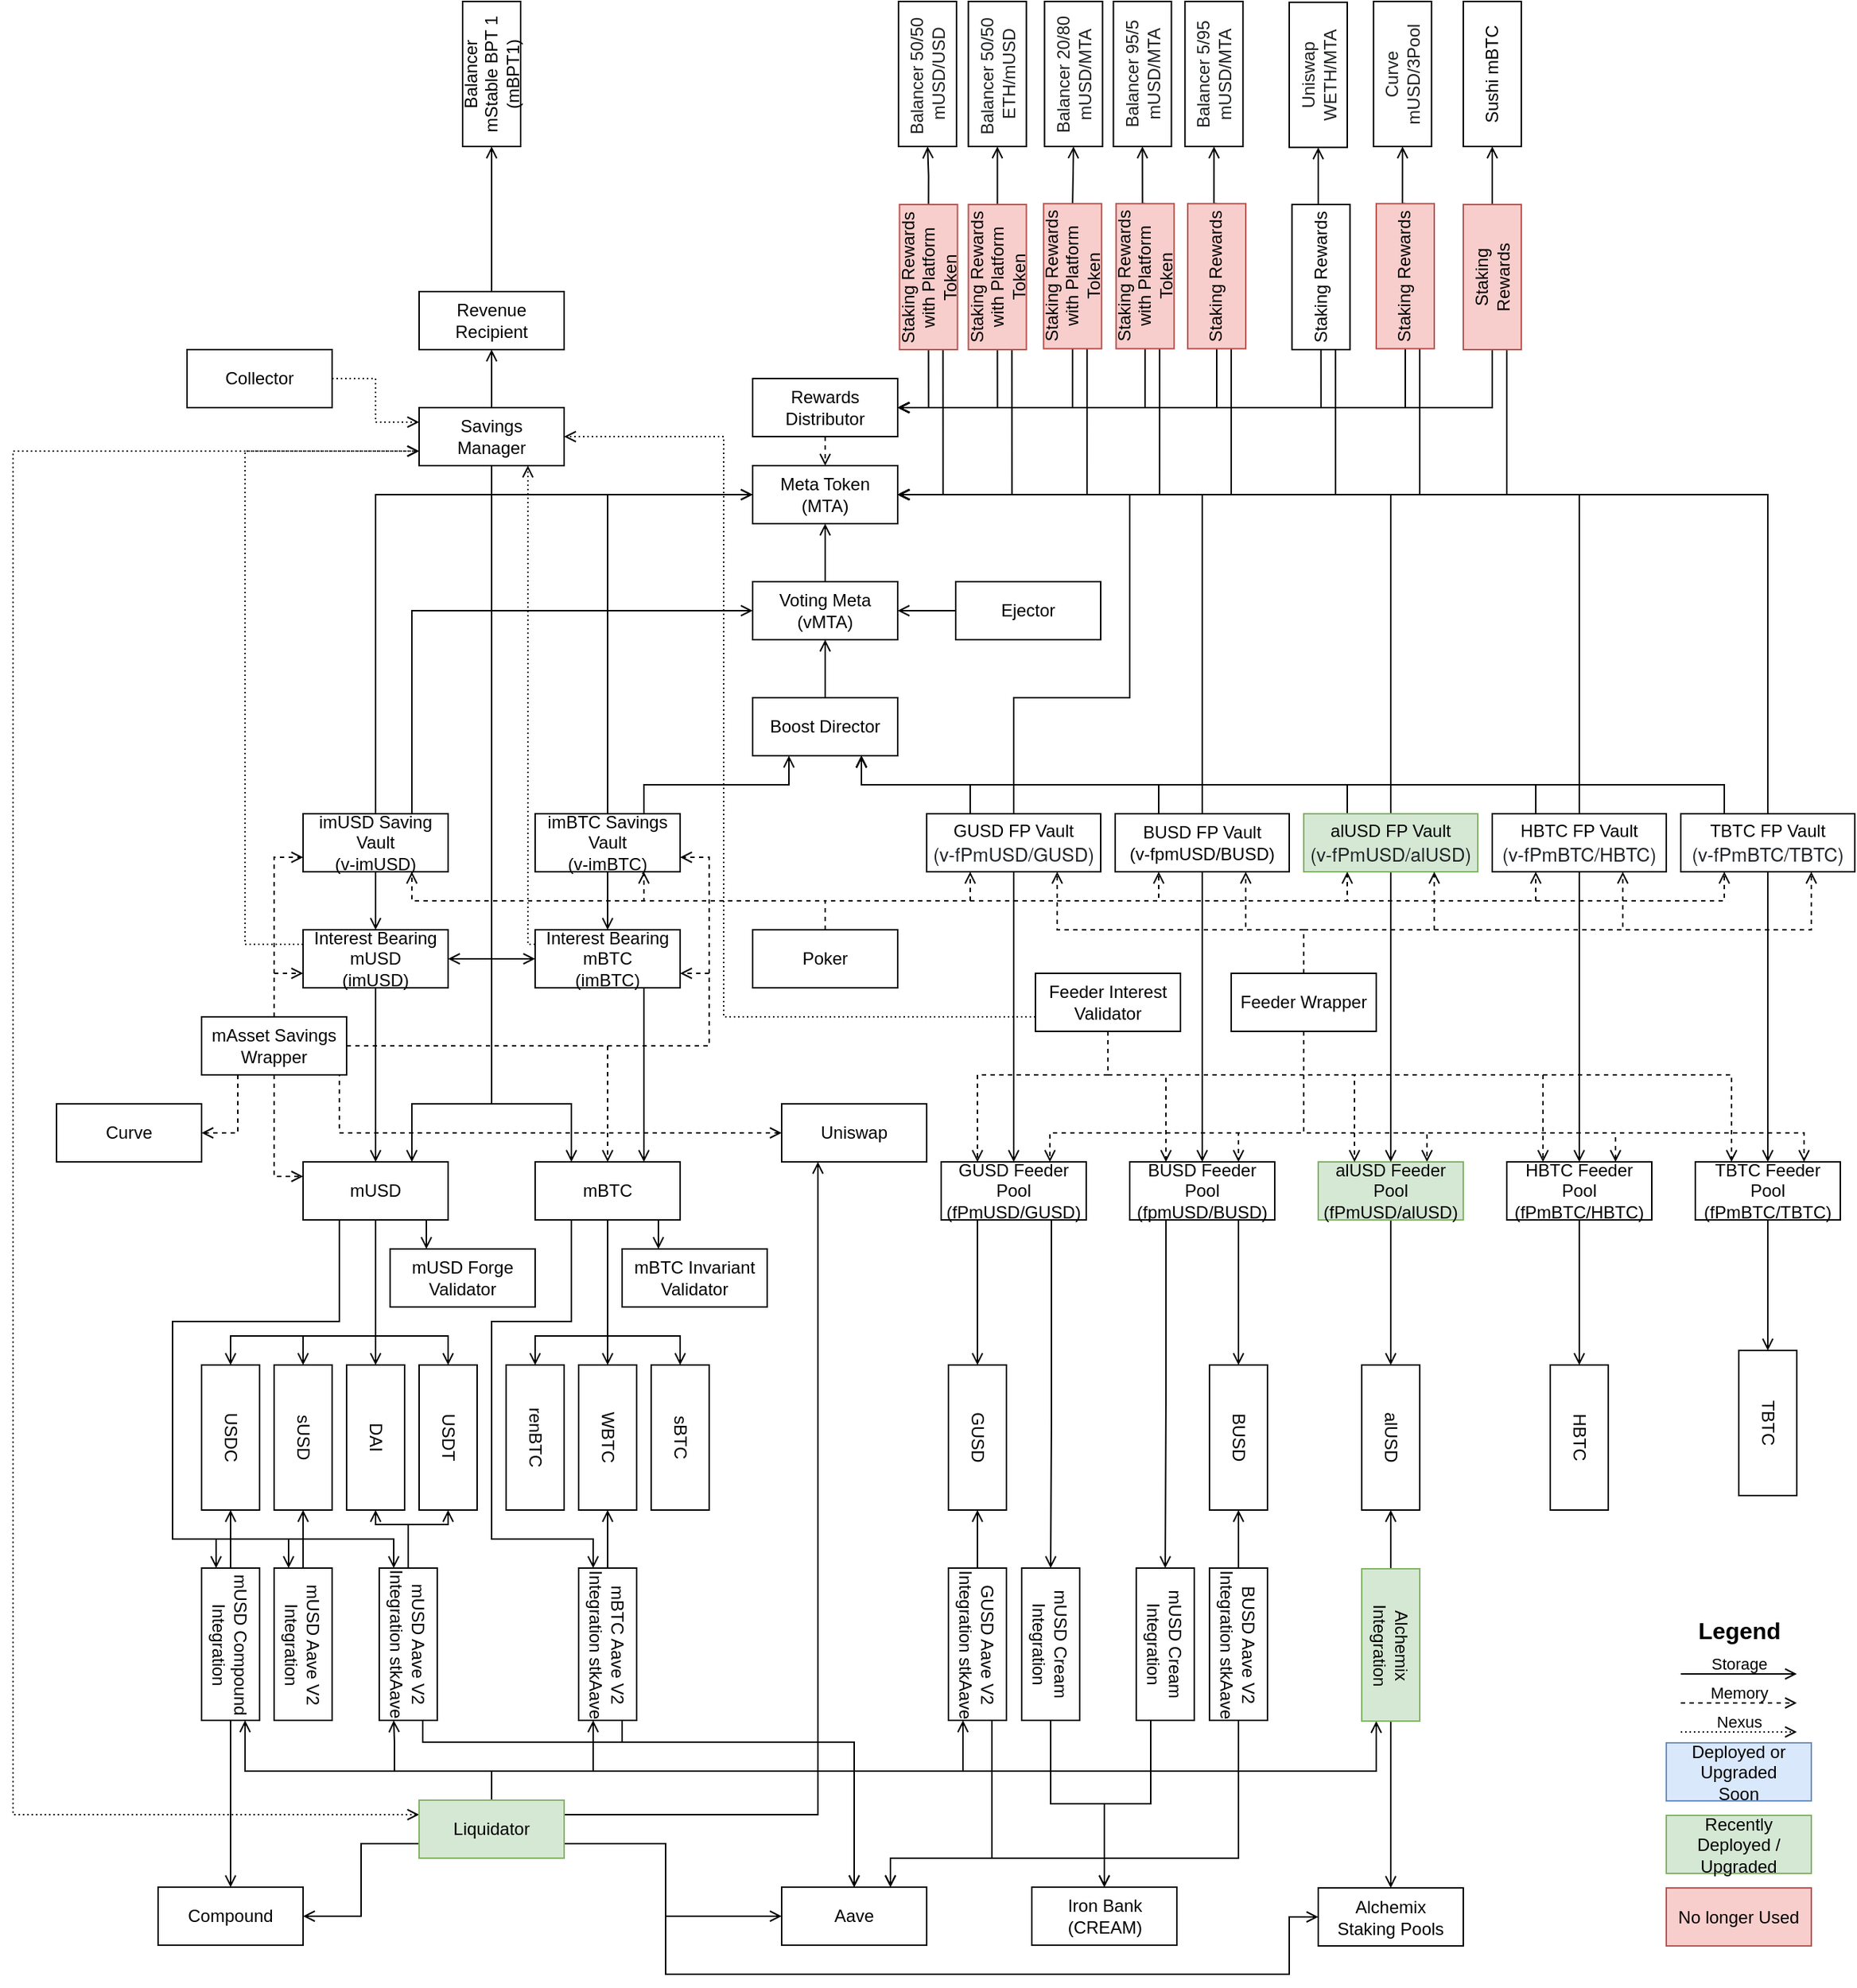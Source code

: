 <mxfile version="14.8.3" type="device" pages="2"><diagram id="_9rFnSgzRAWw9v-9qczC" name="Page-1"><mxGraphModel dx="2423" dy="1982" grid="1" gridSize="10" guides="1" tooltips="1" connect="1" arrows="1" fold="1" page="1" pageScale="1" pageWidth="850" pageHeight="1100" math="0" shadow="0"><root><mxCell id="0"/><mxCell id="1" parent="0"/><mxCell id="eyyjNeuyLcwpaB6HrIFP-1" value="Meta Token&lt;br&gt;(MTA)" style="whiteSpace=wrap;html=1;align=center;" parent="1" vertex="1"><mxGeometry x="390" y="80" width="100" height="40" as="geometry"/></mxCell><mxCell id="eyyjNeuyLcwpaB6HrIFP-16" style="edgeStyle=orthogonalEdgeStyle;rounded=0;orthogonalLoop=1;jettySize=auto;html=1;exitX=0.5;exitY=0;exitDx=0;exitDy=0;entryX=0.5;entryY=1;entryDx=0;entryDy=0;endArrow=open;endFill=0;" parent="1" source="eyyjNeuyLcwpaB6HrIFP-2" target="eyyjNeuyLcwpaB6HrIFP-1" edge="1"><mxGeometry relative="1" as="geometry"/></mxCell><mxCell id="eyyjNeuyLcwpaB6HrIFP-2" value="Voting Meta&lt;br&gt;(vMTA)" style="whiteSpace=wrap;html=1;align=center;" parent="1" vertex="1"><mxGeometry x="390" y="160" width="100" height="40" as="geometry"/></mxCell><mxCell id="eyyjNeuyLcwpaB6HrIFP-17" style="edgeStyle=orthogonalEdgeStyle;rounded=0;orthogonalLoop=1;jettySize=auto;html=1;exitX=0.5;exitY=0;exitDx=0;exitDy=0;entryX=0.5;entryY=1;entryDx=0;entryDy=0;endArrow=open;endFill=0;" parent="1" source="eyyjNeuyLcwpaB6HrIFP-3" target="eyyjNeuyLcwpaB6HrIFP-2" edge="1"><mxGeometry relative="1" as="geometry"><Array as="points"><mxPoint x="440" y="210"/><mxPoint x="440" y="210"/></Array></mxGeometry></mxCell><mxCell id="eyyjNeuyLcwpaB6HrIFP-3" value="Boost Director" style="whiteSpace=wrap;html=1;align=center;" parent="1" vertex="1"><mxGeometry x="390" y="240" width="100" height="40" as="geometry"/></mxCell><mxCell id="eyyjNeuyLcwpaB6HrIFP-19" style="edgeStyle=orthogonalEdgeStyle;rounded=0;orthogonalLoop=1;jettySize=auto;html=1;exitX=0.75;exitY=0;exitDx=0;exitDy=0;endArrow=open;endFill=0;" parent="1" source="eyyjNeuyLcwpaB6HrIFP-4" edge="1"><mxGeometry relative="1" as="geometry"><Array as="points"><mxPoint x="155" y="180"/></Array><mxPoint x="390" y="180" as="targetPoint"/></mxGeometry></mxCell><mxCell id="eyyjNeuyLcwpaB6HrIFP-20" style="edgeStyle=orthogonalEdgeStyle;rounded=0;orthogonalLoop=1;jettySize=auto;html=1;exitX=0.5;exitY=1;exitDx=0;exitDy=0;entryX=0.5;entryY=0;entryDx=0;entryDy=0;endArrow=open;endFill=0;" parent="1" source="eyyjNeuyLcwpaB6HrIFP-4" target="eyyjNeuyLcwpaB6HrIFP-5" edge="1"><mxGeometry relative="1" as="geometry"/></mxCell><mxCell id="eyyjNeuyLcwpaB6HrIFP-21" style="edgeStyle=orthogonalEdgeStyle;rounded=0;orthogonalLoop=1;jettySize=auto;html=1;exitX=0.5;exitY=0;exitDx=0;exitDy=0;endArrow=open;endFill=0;entryX=0;entryY=0.5;entryDx=0;entryDy=0;" parent="1" source="eyyjNeuyLcwpaB6HrIFP-4" target="eyyjNeuyLcwpaB6HrIFP-1" edge="1"><mxGeometry relative="1" as="geometry"><mxPoint x="280" y="90" as="targetPoint"/></mxGeometry></mxCell><mxCell id="eyyjNeuyLcwpaB6HrIFP-4" value="imUSD Saving Vault&lt;br&gt;(v-imUSD)" style="whiteSpace=wrap;html=1;align=center;" parent="1" vertex="1"><mxGeometry x="80" y="320" width="100" height="40" as="geometry"/></mxCell><mxCell id="eyyjNeuyLcwpaB6HrIFP-22" style="edgeStyle=orthogonalEdgeStyle;rounded=0;orthogonalLoop=1;jettySize=auto;html=1;exitX=0.5;exitY=1;exitDx=0;exitDy=0;entryX=0.5;entryY=0;entryDx=0;entryDy=0;endArrow=open;endFill=0;" parent="1" source="eyyjNeuyLcwpaB6HrIFP-5" target="eyyjNeuyLcwpaB6HrIFP-6" edge="1"><mxGeometry relative="1" as="geometry"/></mxCell><mxCell id="F12hg52iFOPh95Cqyf0f-2" style="edgeStyle=orthogonalEdgeStyle;rounded=0;orthogonalLoop=1;jettySize=auto;html=1;exitX=0;exitY=0.25;exitDx=0;exitDy=0;entryX=0;entryY=0.75;entryDx=0;entryDy=0;dashed=1;dashPattern=1 2;endArrow=open;endFill=0;" parent="1" source="eyyjNeuyLcwpaB6HrIFP-5" target="eyyjNeuyLcwpaB6HrIFP-38" edge="1"><mxGeometry relative="1" as="geometry"><Array as="points"><mxPoint x="40" y="410"/><mxPoint x="40" y="70"/></Array></mxGeometry></mxCell><mxCell id="eyyjNeuyLcwpaB6HrIFP-5" value="Interest Bearing mUSD&lt;br&gt;(imUSD)" style="whiteSpace=wrap;html=1;align=center;" parent="1" vertex="1"><mxGeometry x="80" y="400" width="100" height="40" as="geometry"/></mxCell><mxCell id="eyyjNeuyLcwpaB6HrIFP-94" style="edgeStyle=orthogonalEdgeStyle;rounded=0;orthogonalLoop=1;jettySize=auto;html=1;exitX=0.75;exitY=1;exitDx=0;exitDy=0;entryX=0.25;entryY=0;entryDx=0;entryDy=0;endArrow=open;endFill=0;" parent="1" source="eyyjNeuyLcwpaB6HrIFP-6" target="eyyjNeuyLcwpaB6HrIFP-93" edge="1"><mxGeometry relative="1" as="geometry"/></mxCell><mxCell id="eyyjNeuyLcwpaB6HrIFP-217" style="edgeStyle=orthogonalEdgeStyle;rounded=0;orthogonalLoop=1;jettySize=auto;html=1;exitX=0.25;exitY=1;exitDx=0;exitDy=0;entryX=0;entryY=0.75;entryDx=0;entryDy=0;endArrow=open;endFill=0;" parent="1" source="eyyjNeuyLcwpaB6HrIFP-6" target="eyyjNeuyLcwpaB6HrIFP-53" edge="1"><mxGeometry relative="1" as="geometry"><Array as="points"><mxPoint x="105" y="670"/><mxPoint x="-10" y="670"/><mxPoint x="-10" y="820"/><mxPoint x="20" y="820"/></Array></mxGeometry></mxCell><mxCell id="eyyjNeuyLcwpaB6HrIFP-218" style="edgeStyle=orthogonalEdgeStyle;rounded=0;orthogonalLoop=1;jettySize=auto;html=1;exitX=0.25;exitY=1;exitDx=0;exitDy=0;entryX=0;entryY=0.75;entryDx=0;entryDy=0;endArrow=open;endFill=0;" parent="1" source="eyyjNeuyLcwpaB6HrIFP-6" target="eyyjNeuyLcwpaB6HrIFP-41" edge="1"><mxGeometry relative="1" as="geometry"><Array as="points"><mxPoint x="105" y="670"/><mxPoint x="-10" y="670"/><mxPoint x="-10" y="820"/><mxPoint x="143" y="820"/></Array></mxGeometry></mxCell><mxCell id="RP4MdWITi_NVAY_7VF-e-10" style="edgeStyle=orthogonalEdgeStyle;rounded=0;orthogonalLoop=1;jettySize=auto;html=1;exitX=0.25;exitY=1;exitDx=0;exitDy=0;entryX=0;entryY=0.75;entryDx=0;entryDy=0;endArrow=open;endFill=0;" parent="1" source="eyyjNeuyLcwpaB6HrIFP-6" target="RP4MdWITi_NVAY_7VF-e-9" edge="1"><mxGeometry relative="1" as="geometry"><Array as="points"><mxPoint x="105" y="670"/><mxPoint x="-10" y="670"/><mxPoint x="-10" y="820"/><mxPoint x="70" y="820"/></Array></mxGeometry></mxCell><mxCell id="eyyjNeuyLcwpaB6HrIFP-6" value="mUSD" style="whiteSpace=wrap;html=1;align=center;" parent="1" vertex="1"><mxGeometry x="80" y="560" width="100" height="40" as="geometry"/></mxCell><mxCell id="eyyjNeuyLcwpaB6HrIFP-24" style="edgeStyle=orthogonalEdgeStyle;rounded=0;orthogonalLoop=1;jettySize=auto;html=1;exitX=0.5;exitY=0;exitDx=0;exitDy=0;entryX=0;entryY=0.5;entryDx=0;entryDy=0;endArrow=open;endFill=0;" parent="1" source="eyyjNeuyLcwpaB6HrIFP-7" target="eyyjNeuyLcwpaB6HrIFP-1" edge="1"><mxGeometry relative="1" as="geometry"><mxPoint x="380" y="100" as="targetPoint"/></mxGeometry></mxCell><mxCell id="eyyjNeuyLcwpaB6HrIFP-25" style="edgeStyle=orthogonalEdgeStyle;rounded=0;orthogonalLoop=1;jettySize=auto;html=1;exitX=0.5;exitY=1;exitDx=0;exitDy=0;entryX=0.5;entryY=0;entryDx=0;entryDy=0;endArrow=open;endFill=0;" parent="1" source="eyyjNeuyLcwpaB6HrIFP-7" target="eyyjNeuyLcwpaB6HrIFP-8" edge="1"><mxGeometry relative="1" as="geometry"/></mxCell><mxCell id="5c5EhGpWt6KGe-aB0249-1" style="edgeStyle=orthogonalEdgeStyle;rounded=0;orthogonalLoop=1;jettySize=auto;html=1;exitX=0.75;exitY=0;exitDx=0;exitDy=0;entryX=0.25;entryY=1;entryDx=0;entryDy=0;endArrow=open;endFill=0;" parent="1" source="eyyjNeuyLcwpaB6HrIFP-7" target="eyyjNeuyLcwpaB6HrIFP-3" edge="1"><mxGeometry relative="1" as="geometry"/></mxCell><mxCell id="eyyjNeuyLcwpaB6HrIFP-7" value="imBTC Savings Vault&lt;br&gt;(v-imBTC)" style="whiteSpace=wrap;html=1;align=center;" parent="1" vertex="1"><mxGeometry x="240" y="320" width="100" height="40" as="geometry"/></mxCell><mxCell id="eyyjNeuyLcwpaB6HrIFP-26" style="edgeStyle=orthogonalEdgeStyle;rounded=0;orthogonalLoop=1;jettySize=auto;html=1;exitX=0.75;exitY=1;exitDx=0;exitDy=0;entryX=0.75;entryY=0;entryDx=0;entryDy=0;endArrow=open;endFill=0;" parent="1" source="eyyjNeuyLcwpaB6HrIFP-8" target="eyyjNeuyLcwpaB6HrIFP-9" edge="1"><mxGeometry relative="1" as="geometry"/></mxCell><mxCell id="F12hg52iFOPh95Cqyf0f-3" style="edgeStyle=orthogonalEdgeStyle;rounded=0;orthogonalLoop=1;jettySize=auto;html=1;exitX=0;exitY=0.25;exitDx=0;exitDy=0;entryX=0.75;entryY=1;entryDx=0;entryDy=0;dashed=1;dashPattern=1 2;endArrow=open;endFill=0;" parent="1" source="eyyjNeuyLcwpaB6HrIFP-8" target="eyyjNeuyLcwpaB6HrIFP-38" edge="1"><mxGeometry relative="1" as="geometry"><Array as="points"><mxPoint x="235" y="410"/></Array></mxGeometry></mxCell><mxCell id="eyyjNeuyLcwpaB6HrIFP-8" value="Interest Bearing mBTC&lt;br&gt;(imBTC)" style="whiteSpace=wrap;html=1;align=center;" parent="1" vertex="1"><mxGeometry x="240" y="400" width="100" height="40" as="geometry"/></mxCell><mxCell id="eyyjNeuyLcwpaB6HrIFP-48" style="edgeStyle=orthogonalEdgeStyle;rounded=0;orthogonalLoop=1;jettySize=auto;html=1;exitX=0.5;exitY=1;exitDx=0;exitDy=0;entryX=0;entryY=0.5;entryDx=0;entryDy=0;endArrow=open;endFill=0;" parent="1" source="eyyjNeuyLcwpaB6HrIFP-6" target="eyyjNeuyLcwpaB6HrIFP-44" edge="1"><mxGeometry relative="1" as="geometry"><Array as="points"><mxPoint x="130" y="680"/><mxPoint x="30" y="680"/></Array></mxGeometry></mxCell><mxCell id="eyyjNeuyLcwpaB6HrIFP-49" style="edgeStyle=orthogonalEdgeStyle;rounded=0;orthogonalLoop=1;jettySize=auto;html=1;exitX=0.5;exitY=1;exitDx=0;exitDy=0;entryX=0;entryY=0.5;entryDx=0;entryDy=0;endArrow=open;endFill=0;" parent="1" source="eyyjNeuyLcwpaB6HrIFP-6" target="eyyjNeuyLcwpaB6HrIFP-45" edge="1"><mxGeometry relative="1" as="geometry"><Array as="points"><mxPoint x="130" y="680"/><mxPoint x="80" y="680"/></Array></mxGeometry></mxCell><mxCell id="eyyjNeuyLcwpaB6HrIFP-50" style="edgeStyle=orthogonalEdgeStyle;rounded=0;orthogonalLoop=1;jettySize=auto;html=1;exitX=0.5;exitY=1;exitDx=0;exitDy=0;entryX=0;entryY=0.5;entryDx=0;entryDy=0;endArrow=open;endFill=0;" parent="1" source="eyyjNeuyLcwpaB6HrIFP-6" target="eyyjNeuyLcwpaB6HrIFP-46" edge="1"><mxGeometry relative="1" as="geometry"><Array as="points"><mxPoint x="130" y="640"/><mxPoint x="130" y="640"/></Array></mxGeometry></mxCell><mxCell id="eyyjNeuyLcwpaB6HrIFP-51" style="edgeStyle=orthogonalEdgeStyle;rounded=0;orthogonalLoop=1;jettySize=auto;html=1;exitX=0.5;exitY=1;exitDx=0;exitDy=0;entryX=0;entryY=0.5;entryDx=0;entryDy=0;endArrow=open;endFill=0;" parent="1" source="eyyjNeuyLcwpaB6HrIFP-6" target="eyyjNeuyLcwpaB6HrIFP-47" edge="1"><mxGeometry relative="1" as="geometry"><Array as="points"><mxPoint x="130" y="680"/><mxPoint x="180" y="680"/></Array></mxGeometry></mxCell><mxCell id="eyyjNeuyLcwpaB6HrIFP-66" style="edgeStyle=orthogonalEdgeStyle;rounded=0;orthogonalLoop=1;jettySize=auto;html=1;exitX=0.5;exitY=1;exitDx=0;exitDy=0;entryX=0;entryY=0.5;entryDx=0;entryDy=0;endArrow=open;endFill=0;" parent="1" source="eyyjNeuyLcwpaB6HrIFP-9" target="eyyjNeuyLcwpaB6HrIFP-64" edge="1"><mxGeometry relative="1" as="geometry"/></mxCell><mxCell id="eyyjNeuyLcwpaB6HrIFP-67" style="edgeStyle=orthogonalEdgeStyle;rounded=0;orthogonalLoop=1;jettySize=auto;html=1;exitX=0.5;exitY=1;exitDx=0;exitDy=0;entryX=0;entryY=0.5;entryDx=0;entryDy=0;endArrow=open;endFill=0;" parent="1" source="eyyjNeuyLcwpaB6HrIFP-9" target="eyyjNeuyLcwpaB6HrIFP-63" edge="1"><mxGeometry relative="1" as="geometry"><Array as="points"><mxPoint x="290" y="680"/><mxPoint x="340" y="680"/></Array></mxGeometry></mxCell><mxCell id="eyyjNeuyLcwpaB6HrIFP-68" style="edgeStyle=orthogonalEdgeStyle;rounded=0;orthogonalLoop=1;jettySize=auto;html=1;exitX=0.5;exitY=1;exitDx=0;exitDy=0;entryX=0;entryY=0.5;entryDx=0;entryDy=0;endArrow=open;endFill=0;" parent="1" source="eyyjNeuyLcwpaB6HrIFP-9" target="eyyjNeuyLcwpaB6HrIFP-65" edge="1"><mxGeometry relative="1" as="geometry"><Array as="points"><mxPoint x="290" y="680"/><mxPoint x="240" y="680"/></Array></mxGeometry></mxCell><mxCell id="eyyjNeuyLcwpaB6HrIFP-92" style="edgeStyle=orthogonalEdgeStyle;rounded=0;orthogonalLoop=1;jettySize=auto;html=1;exitX=0.75;exitY=1;exitDx=0;exitDy=0;entryX=0.25;entryY=0;entryDx=0;entryDy=0;endArrow=open;endFill=0;" parent="1" source="eyyjNeuyLcwpaB6HrIFP-9" target="eyyjNeuyLcwpaB6HrIFP-91" edge="1"><mxGeometry relative="1" as="geometry"/></mxCell><mxCell id="chTLfI--SOpP3aUYkiDc-9" style="edgeStyle=orthogonalEdgeStyle;rounded=0;orthogonalLoop=1;jettySize=auto;html=1;exitX=0.25;exitY=1;exitDx=0;exitDy=0;entryX=0;entryY=0.75;entryDx=0;entryDy=0;endArrow=open;endFill=0;" parent="1" source="eyyjNeuyLcwpaB6HrIFP-9" target="chTLfI--SOpP3aUYkiDc-1" edge="1"><mxGeometry relative="1" as="geometry"><Array as="points"><mxPoint x="265" y="670"/><mxPoint x="210" y="670"/><mxPoint x="210" y="820"/><mxPoint x="280" y="820"/></Array></mxGeometry></mxCell><mxCell id="eyyjNeuyLcwpaB6HrIFP-9" value="mBTC" style="whiteSpace=wrap;html=1;align=center;" parent="1" vertex="1"><mxGeometry x="240" y="560" width="100" height="40" as="geometry"/></mxCell><mxCell id="eyyjNeuyLcwpaB6HrIFP-31" style="edgeStyle=orthogonalEdgeStyle;rounded=0;orthogonalLoop=1;jettySize=auto;html=1;exitX=0.25;exitY=0;exitDx=0;exitDy=0;entryX=0.75;entryY=1;entryDx=0;entryDy=0;endArrow=open;endFill=0;" parent="1" source="eyyjNeuyLcwpaB6HrIFP-10" target="eyyjNeuyLcwpaB6HrIFP-3" edge="1"><mxGeometry relative="1" as="geometry"/></mxCell><mxCell id="eyyjNeuyLcwpaB6HrIFP-33" style="edgeStyle=orthogonalEdgeStyle;rounded=0;orthogonalLoop=1;jettySize=auto;html=1;exitX=0.5;exitY=0;exitDx=0;exitDy=0;entryX=1;entryY=0.5;entryDx=0;entryDy=0;endArrow=open;endFill=0;" parent="1" source="eyyjNeuyLcwpaB6HrIFP-10" target="eyyjNeuyLcwpaB6HrIFP-1" edge="1"><mxGeometry relative="1" as="geometry"><Array as="points"><mxPoint x="570" y="240"/><mxPoint x="650" y="240"/><mxPoint x="650" y="100"/></Array></mxGeometry></mxCell><mxCell id="eyyjNeuyLcwpaB6HrIFP-10" value="GUSD FP Vault&lt;br&gt;&lt;span style=&quot;color: rgb(33 , 37 , 41) ; font-family: &amp;#34;helvetica neue&amp;#34; , &amp;#34;helvetica&amp;#34; , &amp;#34;arial&amp;#34; , sans-serif ; font-size: 13px ; text-align: left ; background-color: rgb(255 , 255 , 255)&quot;&gt;(v-fPmUSD/GUSD)&lt;/span&gt;" style="whiteSpace=wrap;html=1;align=center;" parent="1" vertex="1"><mxGeometry x="510" y="320" width="120" height="40" as="geometry"/></mxCell><mxCell id="eyyjNeuyLcwpaB6HrIFP-27" style="edgeStyle=orthogonalEdgeStyle;rounded=0;orthogonalLoop=1;jettySize=auto;html=1;exitX=0.5;exitY=1;exitDx=0;exitDy=0;entryX=0.5;entryY=0;entryDx=0;entryDy=0;endArrow=open;endFill=0;" parent="1" source="eyyjNeuyLcwpaB6HrIFP-10" target="eyyjNeuyLcwpaB6HrIFP-12" edge="1"><mxGeometry relative="1" as="geometry"><mxPoint x="570" y="440" as="sourcePoint"/></mxGeometry></mxCell><mxCell id="eyyjNeuyLcwpaB6HrIFP-106" style="edgeStyle=orthogonalEdgeStyle;rounded=0;orthogonalLoop=1;jettySize=auto;html=1;exitX=0.25;exitY=1;exitDx=0;exitDy=0;endArrow=open;endFill=0;" parent="1" source="eyyjNeuyLcwpaB6HrIFP-12" target="eyyjNeuyLcwpaB6HrIFP-102" edge="1"><mxGeometry relative="1" as="geometry"/></mxCell><mxCell id="XEhjj_8P8dKhVR9mOJyH-5" style="edgeStyle=orthogonalEdgeStyle;rounded=0;orthogonalLoop=1;jettySize=auto;html=1;exitX=0.75;exitY=1;exitDx=0;exitDy=0;entryX=0;entryY=0.5;entryDx=0;entryDy=0;endArrow=open;endFill=0;" parent="1" source="eyyjNeuyLcwpaB6HrIFP-12" target="XEhjj_8P8dKhVR9mOJyH-1" edge="1"><mxGeometry relative="1" as="geometry"><Array as="points"><mxPoint x="596" y="740"/><mxPoint x="596" y="740"/></Array></mxGeometry></mxCell><mxCell id="eyyjNeuyLcwpaB6HrIFP-12" value="GUSD Feeder Pool (fPmUSD/GUSD)" style="whiteSpace=wrap;html=1;align=center;" parent="1" vertex="1"><mxGeometry x="520" y="560" width="100" height="40" as="geometry"/></mxCell><mxCell id="eyyjNeuyLcwpaB6HrIFP-32" style="edgeStyle=orthogonalEdgeStyle;rounded=0;orthogonalLoop=1;jettySize=auto;html=1;exitX=0.25;exitY=0;exitDx=0;exitDy=0;entryX=0.75;entryY=1;entryDx=0;entryDy=0;endArrow=open;endFill=0;" parent="1" source="eyyjNeuyLcwpaB6HrIFP-13" target="eyyjNeuyLcwpaB6HrIFP-3" edge="1"><mxGeometry relative="1" as="geometry"/></mxCell><mxCell id="eyyjNeuyLcwpaB6HrIFP-34" style="edgeStyle=orthogonalEdgeStyle;rounded=0;orthogonalLoop=1;jettySize=auto;html=1;exitX=0.5;exitY=0;exitDx=0;exitDy=0;endArrow=open;endFill=0;" parent="1" source="eyyjNeuyLcwpaB6HrIFP-13" edge="1"><mxGeometry relative="1" as="geometry"><mxPoint x="490" y="100" as="targetPoint"/><Array as="points"><mxPoint x="700" y="100"/></Array></mxGeometry></mxCell><mxCell id="eyyjNeuyLcwpaB6HrIFP-13" value="BUSD FP Vault&lt;br&gt;(v-fpmUSD/BUSD)" style="whiteSpace=wrap;html=1;align=center;" parent="1" vertex="1"><mxGeometry x="640" y="320" width="120" height="40" as="geometry"/></mxCell><mxCell id="eyyjNeuyLcwpaB6HrIFP-30" style="edgeStyle=orthogonalEdgeStyle;rounded=0;orthogonalLoop=1;jettySize=auto;html=1;exitX=0.5;exitY=1;exitDx=0;exitDy=0;entryX=0.5;entryY=0;entryDx=0;entryDy=0;endArrow=open;endFill=0;" parent="1" source="eyyjNeuyLcwpaB6HrIFP-13" target="eyyjNeuyLcwpaB6HrIFP-15" edge="1"><mxGeometry relative="1" as="geometry"><mxPoint x="700" y="440" as="sourcePoint"/></mxGeometry></mxCell><mxCell id="eyyjNeuyLcwpaB6HrIFP-112" style="edgeStyle=orthogonalEdgeStyle;rounded=0;orthogonalLoop=1;jettySize=auto;html=1;exitX=0.75;exitY=1;exitDx=0;exitDy=0;endArrow=open;endFill=0;" parent="1" source="eyyjNeuyLcwpaB6HrIFP-15" target="eyyjNeuyLcwpaB6HrIFP-108" edge="1"><mxGeometry relative="1" as="geometry"/></mxCell><mxCell id="wnpo3g3NfAqHr9BvYxyA-5" style="edgeStyle=orthogonalEdgeStyle;rounded=0;orthogonalLoop=1;jettySize=auto;html=1;exitX=0.25;exitY=1;exitDx=0;exitDy=0;endArrow=open;endFill=0;" parent="1" source="eyyjNeuyLcwpaB6HrIFP-15" target="wnpo3g3NfAqHr9BvYxyA-3" edge="1"><mxGeometry relative="1" as="geometry"/></mxCell><mxCell id="eyyjNeuyLcwpaB6HrIFP-15" value="BUSD Feeder Pool&lt;br&gt;(&lt;span&gt;fpmUSD/BUSD&lt;/span&gt;&lt;span&gt;)&lt;/span&gt;" style="whiteSpace=wrap;html=1;align=center;" parent="1" vertex="1"><mxGeometry x="650" y="560" width="100" height="40" as="geometry"/></mxCell><mxCell id="eyyjNeuyLcwpaB6HrIFP-151" style="edgeStyle=orthogonalEdgeStyle;rounded=0;orthogonalLoop=1;jettySize=auto;html=1;exitX=0.5;exitY=1;exitDx=0;exitDy=0;entryX=1;entryY=0.5;entryDx=0;entryDy=0;endArrow=open;endFill=0;" parent="1" source="eyyjNeuyLcwpaB6HrIFP-38" target="eyyjNeuyLcwpaB6HrIFP-5" edge="1"><mxGeometry relative="1" as="geometry"><Array as="points"><mxPoint x="210" y="420"/></Array></mxGeometry></mxCell><mxCell id="eyyjNeuyLcwpaB6HrIFP-152" style="edgeStyle=orthogonalEdgeStyle;rounded=0;orthogonalLoop=1;jettySize=auto;html=1;exitX=0.5;exitY=1;exitDx=0;exitDy=0;endArrow=open;endFill=0;entryX=0;entryY=0.5;entryDx=0;entryDy=0;" parent="1" source="eyyjNeuyLcwpaB6HrIFP-38" target="eyyjNeuyLcwpaB6HrIFP-8" edge="1"><mxGeometry relative="1" as="geometry"><mxPoint x="230" y="390" as="targetPoint"/><Array as="points"><mxPoint x="210" y="420"/></Array></mxGeometry></mxCell><mxCell id="eyyjNeuyLcwpaB6HrIFP-153" style="edgeStyle=orthogonalEdgeStyle;rounded=0;orthogonalLoop=1;jettySize=auto;html=1;exitX=0.5;exitY=1;exitDx=0;exitDy=0;entryX=0.75;entryY=0;entryDx=0;entryDy=0;endArrow=open;endFill=0;" parent="1" source="eyyjNeuyLcwpaB6HrIFP-38" target="eyyjNeuyLcwpaB6HrIFP-6" edge="1"><mxGeometry relative="1" as="geometry"><Array as="points"><mxPoint x="210" y="520"/><mxPoint x="155" y="520"/></Array></mxGeometry></mxCell><mxCell id="eyyjNeuyLcwpaB6HrIFP-154" style="edgeStyle=orthogonalEdgeStyle;rounded=0;orthogonalLoop=1;jettySize=auto;html=1;exitX=0.5;exitY=1;exitDx=0;exitDy=0;entryX=0.25;entryY=0;entryDx=0;entryDy=0;endArrow=open;endFill=0;" parent="1" source="eyyjNeuyLcwpaB6HrIFP-38" target="eyyjNeuyLcwpaB6HrIFP-9" edge="1"><mxGeometry relative="1" as="geometry"><Array as="points"><mxPoint x="210" y="520"/><mxPoint x="265" y="520"/></Array></mxGeometry></mxCell><mxCell id="eyyjNeuyLcwpaB6HrIFP-155" style="edgeStyle=orthogonalEdgeStyle;rounded=0;orthogonalLoop=1;jettySize=auto;html=1;exitX=0.5;exitY=0;exitDx=0;exitDy=0;entryX=0.5;entryY=1;entryDx=0;entryDy=0;endArrow=open;endFill=0;" parent="1" source="eyyjNeuyLcwpaB6HrIFP-38" target="eyyjNeuyLcwpaB6HrIFP-150" edge="1"><mxGeometry relative="1" as="geometry"/></mxCell><mxCell id="eyyjNeuyLcwpaB6HrIFP-38" value="Savings&lt;br&gt;Manager" style="whiteSpace=wrap;html=1;align=center;" parent="1" vertex="1"><mxGeometry x="160" y="40" width="100" height="40" as="geometry"/></mxCell><mxCell id="eyyjNeuyLcwpaB6HrIFP-40" value="Aave" style="whiteSpace=wrap;html=1;align=center;rotation=0;" parent="1" vertex="1"><mxGeometry x="410" y="1060" width="100" height="40" as="geometry"/></mxCell><mxCell id="eyyjNeuyLcwpaB6HrIFP-56" style="edgeStyle=orthogonalEdgeStyle;rounded=0;orthogonalLoop=1;jettySize=auto;html=1;exitX=0;exitY=0.5;exitDx=0;exitDy=0;endArrow=open;endFill=0;" parent="1" source="eyyjNeuyLcwpaB6HrIFP-41" target="eyyjNeuyLcwpaB6HrIFP-46" edge="1"><mxGeometry relative="1" as="geometry"><Array as="points"><mxPoint x="153" y="810"/><mxPoint x="130" y="810"/></Array></mxGeometry></mxCell><mxCell id="eyyjNeuyLcwpaB6HrIFP-57" style="edgeStyle=orthogonalEdgeStyle;rounded=0;orthogonalLoop=1;jettySize=auto;html=1;exitX=0;exitY=0.5;exitDx=0;exitDy=0;entryX=1;entryY=0.5;entryDx=0;entryDy=0;endArrow=open;endFill=0;" parent="1" source="eyyjNeuyLcwpaB6HrIFP-41" target="eyyjNeuyLcwpaB6HrIFP-47" edge="1"><mxGeometry relative="1" as="geometry"><Array as="points"><mxPoint x="153" y="810"/><mxPoint x="180" y="810"/></Array></mxGeometry></mxCell><mxCell id="eyyjNeuyLcwpaB6HrIFP-62" style="edgeStyle=orthogonalEdgeStyle;rounded=0;orthogonalLoop=1;jettySize=auto;html=1;exitX=1;exitY=0.5;exitDx=0;exitDy=0;entryX=0.5;entryY=0;entryDx=0;entryDy=0;endArrow=open;endFill=0;" parent="1" source="eyyjNeuyLcwpaB6HrIFP-53" target="eyyjNeuyLcwpaB6HrIFP-42" edge="1"><mxGeometry relative="1" as="geometry"/></mxCell><mxCell id="RP4MdWITi_NVAY_7VF-e-1" style="edgeStyle=orthogonalEdgeStyle;rounded=0;orthogonalLoop=1;jettySize=auto;html=1;exitX=0;exitY=0.5;exitDx=0;exitDy=0;entryX=1;entryY=0.5;entryDx=0;entryDy=0;endArrow=open;endFill=0;" parent="1" source="RP4MdWITi_NVAY_7VF-e-9" target="eyyjNeuyLcwpaB6HrIFP-45" edge="1"><mxGeometry relative="1" as="geometry"><Array as="points"><mxPoint x="80" y="840"/></Array></mxGeometry></mxCell><mxCell id="eyyjNeuyLcwpaB6HrIFP-41" value="mUSD Aave V2 Integration stkAave" style="whiteSpace=wrap;html=1;align=center;rotation=90;" parent="1" vertex="1"><mxGeometry x="100" y="872.5" width="105" height="40" as="geometry"/></mxCell><mxCell id="eyyjNeuyLcwpaB6HrIFP-42" value="Compound" style="whiteSpace=wrap;html=1;align=center;rotation=0;" parent="1" vertex="1"><mxGeometry x="-20" y="1060" width="100" height="40" as="geometry"/></mxCell><mxCell id="5c5EhGpWt6KGe-aB0249-15" style="edgeStyle=orthogonalEdgeStyle;rounded=0;orthogonalLoop=1;jettySize=auto;html=1;exitX=0.5;exitY=1;exitDx=0;exitDy=0;entryX=0.5;entryY=0;entryDx=0;entryDy=0;dashed=1;endArrow=open;endFill=0;" parent="1" source="eyyjNeuyLcwpaB6HrIFP-43" target="eyyjNeuyLcwpaB6HrIFP-1" edge="1"><mxGeometry relative="1" as="geometry"/></mxCell><mxCell id="eyyjNeuyLcwpaB6HrIFP-43" value="Rewards Distributor" style="whiteSpace=wrap;html=1;align=center;" parent="1" vertex="1"><mxGeometry x="390" y="20" width="100" height="40" as="geometry"/></mxCell><mxCell id="eyyjNeuyLcwpaB6HrIFP-44" value="USDC" style="whiteSpace=wrap;html=1;align=center;rotation=90;" parent="1" vertex="1"><mxGeometry x="-20" y="730" width="100" height="40" as="geometry"/></mxCell><mxCell id="eyyjNeuyLcwpaB6HrIFP-45" value="sUSD" style="whiteSpace=wrap;html=1;align=center;rotation=90;" parent="1" vertex="1"><mxGeometry x="30" y="730" width="100" height="40" as="geometry"/></mxCell><mxCell id="eyyjNeuyLcwpaB6HrIFP-46" value="DAI" style="whiteSpace=wrap;html=1;align=center;rotation=90;" parent="1" vertex="1"><mxGeometry x="80" y="730" width="100" height="40" as="geometry"/></mxCell><mxCell id="eyyjNeuyLcwpaB6HrIFP-47" value="USDT" style="whiteSpace=wrap;html=1;align=center;rotation=90;" parent="1" vertex="1"><mxGeometry x="130" y="730" width="100" height="40" as="geometry"/></mxCell><mxCell id="eyyjNeuyLcwpaB6HrIFP-54" style="edgeStyle=orthogonalEdgeStyle;rounded=0;orthogonalLoop=1;jettySize=auto;html=1;exitX=0;exitY=0.5;exitDx=0;exitDy=0;entryX=1;entryY=0.5;entryDx=0;entryDy=0;endArrow=open;endFill=0;" parent="1" source="eyyjNeuyLcwpaB6HrIFP-53" target="eyyjNeuyLcwpaB6HrIFP-44" edge="1"><mxGeometry relative="1" as="geometry"/></mxCell><mxCell id="eyyjNeuyLcwpaB6HrIFP-61" style="edgeStyle=orthogonalEdgeStyle;rounded=0;orthogonalLoop=1;jettySize=auto;html=1;exitX=1;exitY=0.25;exitDx=0;exitDy=0;endArrow=open;endFill=0;entryX=0.5;entryY=0;entryDx=0;entryDy=0;" parent="1" source="eyyjNeuyLcwpaB6HrIFP-41" target="eyyjNeuyLcwpaB6HrIFP-40" edge="1"><mxGeometry relative="1" as="geometry"><Array as="points"><mxPoint x="163" y="960"/><mxPoint x="460" y="960"/></Array><mxPoint x="430" y="1030" as="targetPoint"/></mxGeometry></mxCell><mxCell id="eyyjNeuyLcwpaB6HrIFP-53" value="&lt;span&gt;mUSD Compound Integration&lt;/span&gt;" style="whiteSpace=wrap;html=1;align=center;rotation=90;" parent="1" vertex="1"><mxGeometry x="-22.5" y="872.5" width="105" height="40" as="geometry"/></mxCell><mxCell id="eyyjNeuyLcwpaB6HrIFP-63" value="sBTC" style="whiteSpace=wrap;html=1;align=center;rotation=90;" parent="1" vertex="1"><mxGeometry x="290" y="730" width="100" height="40" as="geometry"/></mxCell><mxCell id="eyyjNeuyLcwpaB6HrIFP-64" value="WBTC" style="whiteSpace=wrap;html=1;align=center;rotation=90;" parent="1" vertex="1"><mxGeometry x="240" y="730" width="100" height="40" as="geometry"/></mxCell><mxCell id="eyyjNeuyLcwpaB6HrIFP-65" value="renBTC" style="whiteSpace=wrap;html=1;align=center;rotation=90;" parent="1" vertex="1"><mxGeometry x="190" y="730" width="100" height="40" as="geometry"/></mxCell><mxCell id="eyyjNeuyLcwpaB6HrIFP-70" style="edgeStyle=orthogonalEdgeStyle;rounded=0;orthogonalLoop=1;jettySize=auto;html=1;exitX=0.5;exitY=0;exitDx=0;exitDy=0;endArrow=open;endFill=0;entryX=1;entryY=0.25;entryDx=0;entryDy=0;" parent="1" source="eyyjNeuyLcwpaB6HrIFP-69" target="eyyjNeuyLcwpaB6HrIFP-53" edge="1"><mxGeometry relative="1" as="geometry"><mxPoint x="10" y="870" as="targetPoint"/><Array as="points"><mxPoint x="210" y="980"/><mxPoint x="40" y="980"/></Array></mxGeometry></mxCell><mxCell id="eyyjNeuyLcwpaB6HrIFP-89" style="edgeStyle=orthogonalEdgeStyle;rounded=0;orthogonalLoop=1;jettySize=auto;html=1;exitX=1;exitY=0.25;exitDx=0;exitDy=0;endArrow=open;endFill=0;entryX=0.25;entryY=1;entryDx=0;entryDy=0;" parent="1" source="eyyjNeuyLcwpaB6HrIFP-69" target="eyyjNeuyLcwpaB6HrIFP-80" edge="1"><mxGeometry relative="1" as="geometry"><mxPoint x="440" y="630" as="targetPoint"/><Array as="points"><mxPoint x="435" y="1010"/></Array></mxGeometry></mxCell><mxCell id="chTLfI--SOpP3aUYkiDc-5" style="edgeStyle=orthogonalEdgeStyle;rounded=0;orthogonalLoop=1;jettySize=auto;html=1;exitX=0.5;exitY=0;exitDx=0;exitDy=0;entryX=1;entryY=0.75;entryDx=0;entryDy=0;endArrow=open;endFill=0;" parent="1" source="eyyjNeuyLcwpaB6HrIFP-69" target="eyyjNeuyLcwpaB6HrIFP-41" edge="1"><mxGeometry relative="1" as="geometry"><Array as="points"><mxPoint x="210" y="980"/><mxPoint x="143" y="980"/><mxPoint x="143" y="960"/></Array></mxGeometry></mxCell><mxCell id="chTLfI--SOpP3aUYkiDc-6" style="edgeStyle=orthogonalEdgeStyle;rounded=0;orthogonalLoop=1;jettySize=auto;html=1;exitX=0.5;exitY=0;exitDx=0;exitDy=0;entryX=1;entryY=0.75;entryDx=0;entryDy=0;endArrow=open;endFill=0;" parent="1" source="eyyjNeuyLcwpaB6HrIFP-69" target="chTLfI--SOpP3aUYkiDc-1" edge="1"><mxGeometry relative="1" as="geometry"><Array as="points"><mxPoint x="210" y="980"/><mxPoint x="280" y="980"/></Array></mxGeometry></mxCell><mxCell id="chTLfI--SOpP3aUYkiDc-10" style="edgeStyle=orthogonalEdgeStyle;rounded=0;orthogonalLoop=1;jettySize=auto;html=1;exitX=1;exitY=0.75;exitDx=0;exitDy=0;entryX=0;entryY=0.5;entryDx=0;entryDy=0;endArrow=open;endFill=0;" parent="1" source="eyyjNeuyLcwpaB6HrIFP-69" target="eyyjNeuyLcwpaB6HrIFP-40" edge="1"><mxGeometry relative="1" as="geometry"><Array as="points"><mxPoint x="330" y="1030"/><mxPoint x="330" y="1080"/></Array></mxGeometry></mxCell><mxCell id="wnpo3g3NfAqHr9BvYxyA-2" style="edgeStyle=orthogonalEdgeStyle;rounded=0;orthogonalLoop=1;jettySize=auto;html=1;exitX=0.5;exitY=0;exitDx=0;exitDy=0;entryX=1;entryY=0.75;entryDx=0;entryDy=0;endArrow=open;endFill=0;" parent="1" source="eyyjNeuyLcwpaB6HrIFP-69" target="eyyjNeuyLcwpaB6HrIFP-103" edge="1"><mxGeometry relative="1" as="geometry"><Array as="points"><mxPoint x="210" y="980"/><mxPoint x="535" y="980"/></Array></mxGeometry></mxCell><mxCell id="F12hg52iFOPh95Cqyf0f-1" style="edgeStyle=orthogonalEdgeStyle;rounded=0;orthogonalLoop=1;jettySize=auto;html=1;exitX=0;exitY=0.25;exitDx=0;exitDy=0;entryX=0;entryY=0.75;entryDx=0;entryDy=0;dashed=1;dashPattern=1 2;endArrow=open;endFill=0;startArrow=open;startFill=0;" parent="1" source="eyyjNeuyLcwpaB6HrIFP-69" target="eyyjNeuyLcwpaB6HrIFP-38" edge="1"><mxGeometry relative="1" as="geometry"><Array as="points"><mxPoint x="-120" y="1010"/><mxPoint x="-120" y="70"/></Array></mxGeometry></mxCell><mxCell id="LDMQ9k-vV1gY6xBeQC1g-13" style="edgeStyle=orthogonalEdgeStyle;rounded=0;orthogonalLoop=1;jettySize=auto;html=1;exitX=0.5;exitY=0;exitDx=0;exitDy=0;entryX=1;entryY=0.75;entryDx=0;entryDy=0;endArrow=open;endFill=0;" edge="1" parent="1" source="eyyjNeuyLcwpaB6HrIFP-69" target="LDMQ9k-vV1gY6xBeQC1g-7"><mxGeometry relative="1" as="geometry"><Array as="points"><mxPoint x="210" y="980"/><mxPoint x="820" y="980"/></Array></mxGeometry></mxCell><mxCell id="LDMQ9k-vV1gY6xBeQC1g-14" style="edgeStyle=orthogonalEdgeStyle;rounded=0;orthogonalLoop=1;jettySize=auto;html=1;exitX=0;exitY=0.75;exitDx=0;exitDy=0;entryX=1;entryY=0.5;entryDx=0;entryDy=0;endArrow=open;endFill=0;" edge="1" parent="1" source="eyyjNeuyLcwpaB6HrIFP-69" target="eyyjNeuyLcwpaB6HrIFP-42"><mxGeometry relative="1" as="geometry"/></mxCell><mxCell id="LDMQ9k-vV1gY6xBeQC1g-15" style="edgeStyle=orthogonalEdgeStyle;rounded=0;orthogonalLoop=1;jettySize=auto;html=1;exitX=1;exitY=0.75;exitDx=0;exitDy=0;entryX=0;entryY=0.5;entryDx=0;entryDy=0;endArrow=open;endFill=0;" edge="1" parent="1" source="eyyjNeuyLcwpaB6HrIFP-69" target="LDMQ9k-vV1gY6xBeQC1g-8"><mxGeometry relative="1" as="geometry"><Array as="points"><mxPoint x="330" y="1030"/><mxPoint x="330" y="1120"/><mxPoint x="760" y="1120"/><mxPoint x="760" y="1081"/></Array></mxGeometry></mxCell><mxCell id="eyyjNeuyLcwpaB6HrIFP-69" value="Liquidator" style="whiteSpace=wrap;html=1;align=center;rotation=0;fillColor=#d5e8d4;strokeColor=#82b366;" parent="1" vertex="1"><mxGeometry x="160" y="1000" width="100" height="40" as="geometry"/></mxCell><mxCell id="eyyjNeuyLcwpaB6HrIFP-72" style="edgeStyle=orthogonalEdgeStyle;rounded=0;orthogonalLoop=1;jettySize=auto;html=1;exitX=0.5;exitY=0;exitDx=0;exitDy=0;entryX=0;entryY=0.75;entryDx=0;entryDy=0;endArrow=open;endFill=0;dashed=1;" parent="1" source="eyyjNeuyLcwpaB6HrIFP-71" target="eyyjNeuyLcwpaB6HrIFP-5" edge="1"><mxGeometry relative="1" as="geometry"><Array as="points"><mxPoint x="60" y="430"/></Array></mxGeometry></mxCell><mxCell id="eyyjNeuyLcwpaB6HrIFP-73" style="edgeStyle=orthogonalEdgeStyle;rounded=0;orthogonalLoop=1;jettySize=auto;html=1;exitX=0.5;exitY=1;exitDx=0;exitDy=0;entryX=0;entryY=0.25;entryDx=0;entryDy=0;endArrow=open;endFill=0;dashed=1;" parent="1" source="eyyjNeuyLcwpaB6HrIFP-71" target="eyyjNeuyLcwpaB6HrIFP-6" edge="1"><mxGeometry relative="1" as="geometry"><mxPoint y="520" as="sourcePoint"/></mxGeometry></mxCell><mxCell id="eyyjNeuyLcwpaB6HrIFP-82" style="edgeStyle=orthogonalEdgeStyle;rounded=0;orthogonalLoop=1;jettySize=auto;html=1;exitX=0.75;exitY=1;exitDx=0;exitDy=0;endArrow=open;endFill=0;entryX=0;entryY=0.5;entryDx=0;entryDy=0;dashed=1;" parent="1" source="eyyjNeuyLcwpaB6HrIFP-71" target="eyyjNeuyLcwpaB6HrIFP-80" edge="1"><mxGeometry relative="1" as="geometry"><mxPoint x="400" y="540" as="targetPoint"/><Array as="points"><mxPoint x="105" y="500"/><mxPoint x="105" y="540"/></Array></mxGeometry></mxCell><mxCell id="eyyjNeuyLcwpaB6HrIFP-84" style="edgeStyle=orthogonalEdgeStyle;rounded=0;orthogonalLoop=1;jettySize=auto;html=1;exitX=0.25;exitY=1;exitDx=0;exitDy=0;entryX=1;entryY=0.5;entryDx=0;entryDy=0;endArrow=open;endFill=0;dashed=1;" parent="1" source="eyyjNeuyLcwpaB6HrIFP-71" target="eyyjNeuyLcwpaB6HrIFP-83" edge="1"><mxGeometry relative="1" as="geometry"/></mxCell><mxCell id="eyyjNeuyLcwpaB6HrIFP-85" style="edgeStyle=orthogonalEdgeStyle;rounded=0;orthogonalLoop=1;jettySize=auto;html=1;exitX=0.5;exitY=0;exitDx=0;exitDy=0;entryX=0;entryY=0.75;entryDx=0;entryDy=0;endArrow=open;endFill=0;dashed=1;" parent="1" source="eyyjNeuyLcwpaB6HrIFP-71" target="eyyjNeuyLcwpaB6HrIFP-4" edge="1"><mxGeometry relative="1" as="geometry"/></mxCell><mxCell id="eyyjNeuyLcwpaB6HrIFP-160" style="edgeStyle=orthogonalEdgeStyle;rounded=0;orthogonalLoop=1;jettySize=auto;html=1;exitX=1;exitY=0.5;exitDx=0;exitDy=0;entryX=0.5;entryY=0;entryDx=0;entryDy=0;endArrow=open;endFill=0;dashed=1;" parent="1" source="eyyjNeuyLcwpaB6HrIFP-71" target="eyyjNeuyLcwpaB6HrIFP-9" edge="1"><mxGeometry relative="1" as="geometry"/></mxCell><mxCell id="eyyjNeuyLcwpaB6HrIFP-161" style="edgeStyle=orthogonalEdgeStyle;rounded=0;orthogonalLoop=1;jettySize=auto;html=1;exitX=1;exitY=0.5;exitDx=0;exitDy=0;entryX=1;entryY=0.75;entryDx=0;entryDy=0;endArrow=open;endFill=0;dashed=1;" parent="1" source="eyyjNeuyLcwpaB6HrIFP-71" target="eyyjNeuyLcwpaB6HrIFP-8" edge="1"><mxGeometry relative="1" as="geometry"><Array as="points"><mxPoint x="360" y="480"/><mxPoint x="360" y="430"/></Array></mxGeometry></mxCell><mxCell id="eyyjNeuyLcwpaB6HrIFP-162" style="edgeStyle=orthogonalEdgeStyle;rounded=0;orthogonalLoop=1;jettySize=auto;html=1;exitX=1;exitY=0.5;exitDx=0;exitDy=0;entryX=1;entryY=0.75;entryDx=0;entryDy=0;endArrow=open;endFill=0;dashed=1;" parent="1" source="eyyjNeuyLcwpaB6HrIFP-71" target="eyyjNeuyLcwpaB6HrIFP-7" edge="1"><mxGeometry relative="1" as="geometry"><Array as="points"><mxPoint x="360" y="480"/><mxPoint x="360" y="350"/></Array></mxGeometry></mxCell><mxCell id="eyyjNeuyLcwpaB6HrIFP-71" value="mAsset Savings&lt;br&gt;Wrapper" style="whiteSpace=wrap;html=1;align=center;" parent="1" vertex="1"><mxGeometry x="10" y="460" width="100" height="40" as="geometry"/></mxCell><mxCell id="eyyjNeuyLcwpaB6HrIFP-80" value="Uniswap" style="whiteSpace=wrap;html=1;align=center;" parent="1" vertex="1"><mxGeometry x="410" y="520" width="100" height="40" as="geometry"/></mxCell><mxCell id="eyyjNeuyLcwpaB6HrIFP-83" value="Curve" style="whiteSpace=wrap;html=1;align=center;" parent="1" vertex="1"><mxGeometry x="-90" y="520" width="100" height="40" as="geometry"/></mxCell><mxCell id="eyyjNeuyLcwpaB6HrIFP-91" value="mBTC Invariant&lt;br&gt;Validator" style="whiteSpace=wrap;html=1;align=center;" parent="1" vertex="1"><mxGeometry x="300" y="620" width="100" height="40" as="geometry"/></mxCell><mxCell id="eyyjNeuyLcwpaB6HrIFP-93" value="mUSD Forge&lt;br&gt;Validator" style="whiteSpace=wrap;html=1;align=center;" parent="1" vertex="1"><mxGeometry x="140" y="620" width="100" height="40" as="geometry"/></mxCell><mxCell id="eyyjNeuyLcwpaB6HrIFP-98" style="edgeStyle=orthogonalEdgeStyle;rounded=0;orthogonalLoop=1;jettySize=auto;html=1;exitX=0;exitY=0.75;exitDx=0;exitDy=0;entryX=1;entryY=0.5;entryDx=0;entryDy=0;endArrow=open;endFill=0;" parent="1" source="eyyjNeuyLcwpaB6HrIFP-95" target="eyyjNeuyLcwpaB6HrIFP-1" edge="1"><mxGeometry relative="1" as="geometry"/></mxCell><mxCell id="eyyjNeuyLcwpaB6HrIFP-100" style="edgeStyle=orthogonalEdgeStyle;rounded=0;orthogonalLoop=1;jettySize=auto;html=1;exitX=0;exitY=0.5;exitDx=0;exitDy=0;entryX=1;entryY=0.5;entryDx=0;entryDy=0;endArrow=open;endFill=0;" parent="1" source="eyyjNeuyLcwpaB6HrIFP-95" target="eyyjNeuyLcwpaB6HrIFP-43" edge="1"><mxGeometry relative="1" as="geometry"><Array as="points"><mxPoint x="900" y="40"/></Array></mxGeometry></mxCell><mxCell id="eyyjNeuyLcwpaB6HrIFP-101" style="edgeStyle=orthogonalEdgeStyle;rounded=0;orthogonalLoop=1;jettySize=auto;html=1;exitX=1;exitY=0.5;exitDx=0;exitDy=0;entryX=0;entryY=0.5;entryDx=0;entryDy=0;endArrow=open;endFill=0;" parent="1" source="eyyjNeuyLcwpaB6HrIFP-95" target="eyyjNeuyLcwpaB6HrIFP-99" edge="1"><mxGeometry relative="1" as="geometry"/></mxCell><mxCell id="eyyjNeuyLcwpaB6HrIFP-95" value="Staking&lt;br&gt;Rewards" style="whiteSpace=wrap;html=1;align=center;rotation=-90;fillColor=#f8cecc;strokeColor=#b85450;" parent="1" vertex="1"><mxGeometry x="850" y="-70" width="100" height="40" as="geometry"/></mxCell><mxCell id="eyyjNeuyLcwpaB6HrIFP-99" value="Sushi mBTC" style="whiteSpace=wrap;html=1;align=center;rotation=-90;" parent="1" vertex="1"><mxGeometry x="850" y="-210" width="100" height="40" as="geometry"/></mxCell><mxCell id="eyyjNeuyLcwpaB6HrIFP-102" value="GUSD" style="whiteSpace=wrap;html=1;align=center;rotation=90;" parent="1" vertex="1"><mxGeometry x="495" y="730" width="100" height="40" as="geometry"/></mxCell><mxCell id="eyyjNeuyLcwpaB6HrIFP-104" style="edgeStyle=orthogonalEdgeStyle;rounded=0;orthogonalLoop=1;jettySize=auto;html=1;exitX=1;exitY=0.25;exitDx=0;exitDy=0;endArrow=open;endFill=0;entryX=0.75;entryY=0;entryDx=0;entryDy=0;" parent="1" source="eyyjNeuyLcwpaB6HrIFP-103" target="eyyjNeuyLcwpaB6HrIFP-40" edge="1"><mxGeometry relative="1" as="geometry"><Array as="points"><mxPoint x="555" y="1040"/><mxPoint x="485" y="1040"/></Array><mxPoint x="450" y="1060" as="targetPoint"/></mxGeometry></mxCell><mxCell id="eyyjNeuyLcwpaB6HrIFP-105" style="edgeStyle=orthogonalEdgeStyle;rounded=0;orthogonalLoop=1;jettySize=auto;html=1;exitX=0;exitY=0.5;exitDx=0;exitDy=0;entryX=1;entryY=0.5;entryDx=0;entryDy=0;endArrow=open;endFill=0;" parent="1" source="eyyjNeuyLcwpaB6HrIFP-103" target="eyyjNeuyLcwpaB6HrIFP-102" edge="1"><mxGeometry relative="1" as="geometry"/></mxCell><mxCell id="eyyjNeuyLcwpaB6HrIFP-103" value="GUSD Aave V2 Integration stkAave" style="whiteSpace=wrap;html=1;align=center;rotation=90;" parent="1" vertex="1"><mxGeometry x="492.5" y="872.5" width="105" height="40" as="geometry"/></mxCell><mxCell id="eyyjNeuyLcwpaB6HrIFP-108" value="BUSD" style="whiteSpace=wrap;html=1;align=center;rotation=90;" parent="1" vertex="1"><mxGeometry x="675" y="730" width="100" height="40" as="geometry"/></mxCell><mxCell id="eyyjNeuyLcwpaB6HrIFP-110" style="edgeStyle=orthogonalEdgeStyle;rounded=0;orthogonalLoop=1;jettySize=auto;html=1;exitX=1;exitY=0.5;exitDx=0;exitDy=0;endArrow=open;endFill=0;entryX=0.75;entryY=0;entryDx=0;entryDy=0;" parent="1" source="eyyjNeuyLcwpaB6HrIFP-109" target="eyyjNeuyLcwpaB6HrIFP-40" edge="1"><mxGeometry relative="1" as="geometry"><mxPoint x="350" y="980" as="targetPoint"/><Array as="points"><mxPoint x="725" y="1040"/><mxPoint x="485" y="1040"/></Array></mxGeometry></mxCell><mxCell id="eyyjNeuyLcwpaB6HrIFP-111" style="edgeStyle=orthogonalEdgeStyle;rounded=0;orthogonalLoop=1;jettySize=auto;html=1;exitX=0;exitY=0.5;exitDx=0;exitDy=0;entryX=1;entryY=0.5;entryDx=0;entryDy=0;endArrow=open;endFill=0;" parent="1" source="eyyjNeuyLcwpaB6HrIFP-109" target="eyyjNeuyLcwpaB6HrIFP-108" edge="1"><mxGeometry relative="1" as="geometry"/></mxCell><mxCell id="eyyjNeuyLcwpaB6HrIFP-109" value="BUSD Aave V2 Integration stkAave" style="whiteSpace=wrap;html=1;align=center;rotation=90;" parent="1" vertex="1"><mxGeometry x="672.5" y="872.5" width="105" height="40" as="geometry"/></mxCell><mxCell id="eyyjNeuyLcwpaB6HrIFP-114" style="edgeStyle=orthogonalEdgeStyle;rounded=0;orthogonalLoop=1;jettySize=auto;html=1;exitX=0.5;exitY=0;exitDx=0;exitDy=0;entryX=0.75;entryY=1;entryDx=0;entryDy=0;endArrow=open;endFill=0;dashed=1;" parent="1" source="eyyjNeuyLcwpaB6HrIFP-113" target="eyyjNeuyLcwpaB6HrIFP-10" edge="1"><mxGeometry relative="1" as="geometry"><Array as="points"><mxPoint x="770" y="400"/><mxPoint x="600" y="400"/></Array></mxGeometry></mxCell><mxCell id="eyyjNeuyLcwpaB6HrIFP-115" style="edgeStyle=orthogonalEdgeStyle;rounded=0;orthogonalLoop=1;jettySize=auto;html=1;exitX=0.5;exitY=0;exitDx=0;exitDy=0;entryX=0.75;entryY=1;entryDx=0;entryDy=0;dashed=1;endArrow=open;endFill=0;" parent="1" source="eyyjNeuyLcwpaB6HrIFP-113" target="eyyjNeuyLcwpaB6HrIFP-13" edge="1"><mxGeometry relative="1" as="geometry"><Array as="points"><mxPoint x="770" y="400"/><mxPoint x="730" y="400"/></Array></mxGeometry></mxCell><mxCell id="eyyjNeuyLcwpaB6HrIFP-135" style="edgeStyle=orthogonalEdgeStyle;rounded=0;orthogonalLoop=1;jettySize=auto;html=1;exitX=0.5;exitY=0;exitDx=0;exitDy=0;entryX=0.75;entryY=1;entryDx=0;entryDy=0;endArrow=open;endFill=0;dashed=1;" parent="1" source="eyyjNeuyLcwpaB6HrIFP-113" target="eyyjNeuyLcwpaB6HrIFP-127" edge="1"><mxGeometry relative="1" as="geometry"><Array as="points"><mxPoint x="770" y="400"/><mxPoint x="990" y="400"/></Array></mxGeometry></mxCell><mxCell id="eyyjNeuyLcwpaB6HrIFP-170" style="edgeStyle=orthogonalEdgeStyle;rounded=0;orthogonalLoop=1;jettySize=auto;html=1;exitX=0.5;exitY=1;exitDx=0;exitDy=0;entryX=0.75;entryY=0;entryDx=0;entryDy=0;dashed=1;endArrow=open;endFill=0;" parent="1" source="eyyjNeuyLcwpaB6HrIFP-113" target="eyyjNeuyLcwpaB6HrIFP-12" edge="1"><mxGeometry relative="1" as="geometry"><Array as="points"><mxPoint x="770" y="540"/><mxPoint x="595" y="540"/></Array></mxGeometry></mxCell><mxCell id="eyyjNeuyLcwpaB6HrIFP-171" style="edgeStyle=orthogonalEdgeStyle;rounded=0;orthogonalLoop=1;jettySize=auto;html=1;exitX=0.5;exitY=1;exitDx=0;exitDy=0;entryX=0.75;entryY=0;entryDx=0;entryDy=0;dashed=1;endArrow=open;endFill=0;" parent="1" source="eyyjNeuyLcwpaB6HrIFP-113" target="eyyjNeuyLcwpaB6HrIFP-15" edge="1"><mxGeometry relative="1" as="geometry"><Array as="points"><mxPoint x="770" y="540"/><mxPoint x="725" y="540"/></Array></mxGeometry></mxCell><mxCell id="eyyjNeuyLcwpaB6HrIFP-172" style="edgeStyle=orthogonalEdgeStyle;rounded=0;orthogonalLoop=1;jettySize=auto;html=1;exitX=0.5;exitY=1;exitDx=0;exitDy=0;entryX=0.75;entryY=0;entryDx=0;entryDy=0;dashed=1;endArrow=open;endFill=0;" parent="1" source="eyyjNeuyLcwpaB6HrIFP-113" target="eyyjNeuyLcwpaB6HrIFP-120" edge="1"><mxGeometry relative="1" as="geometry"><Array as="points"><mxPoint x="770" y="540"/><mxPoint x="855" y="540"/></Array></mxGeometry></mxCell><mxCell id="eyyjNeuyLcwpaB6HrIFP-173" style="edgeStyle=orthogonalEdgeStyle;rounded=0;orthogonalLoop=1;jettySize=auto;html=1;exitX=0.5;exitY=1;exitDx=0;exitDy=0;entryX=0.75;entryY=0;entryDx=0;entryDy=0;dashed=1;endArrow=open;endFill=0;" parent="1" source="eyyjNeuyLcwpaB6HrIFP-113" target="eyyjNeuyLcwpaB6HrIFP-121" edge="1"><mxGeometry relative="1" as="geometry"><Array as="points"><mxPoint x="770" y="540"/><mxPoint x="985" y="540"/></Array></mxGeometry></mxCell><mxCell id="LDMQ9k-vV1gY6xBeQC1g-16" style="edgeStyle=orthogonalEdgeStyle;rounded=0;orthogonalLoop=1;jettySize=auto;html=1;exitX=0.5;exitY=1;exitDx=0;exitDy=0;entryX=0.75;entryY=0;entryDx=0;entryDy=0;endArrow=open;endFill=0;dashed=1;" edge="1" parent="1" source="eyyjNeuyLcwpaB6HrIFP-113" target="LDMQ9k-vV1gY6xBeQC1g-1"><mxGeometry relative="1" as="geometry"><Array as="points"><mxPoint x="770" y="540"/><mxPoint x="1115" y="540"/></Array></mxGeometry></mxCell><mxCell id="LDMQ9k-vV1gY6xBeQC1g-18" style="edgeStyle=orthogonalEdgeStyle;rounded=0;orthogonalLoop=1;jettySize=auto;html=1;exitX=0.5;exitY=0;exitDx=0;exitDy=0;entryX=0.75;entryY=1;entryDx=0;entryDy=0;dashed=1;endArrow=open;endFill=0;" edge="1" parent="1" source="eyyjNeuyLcwpaB6HrIFP-113" target="LDMQ9k-vV1gY6xBeQC1g-2"><mxGeometry relative="1" as="geometry"><Array as="points"><mxPoint x="770" y="400"/><mxPoint x="1120" y="400"/></Array></mxGeometry></mxCell><mxCell id="eyyjNeuyLcwpaB6HrIFP-113" value="Feeder Wrapper" style="whiteSpace=wrap;html=1;align=center;" parent="1" vertex="1"><mxGeometry x="720" y="430" width="100" height="40" as="geometry"/></mxCell><mxCell id="eyyjNeuyLcwpaB6HrIFP-124" style="edgeStyle=orthogonalEdgeStyle;rounded=0;orthogonalLoop=1;jettySize=auto;html=1;exitX=0.5;exitY=1;exitDx=0;exitDy=0;endArrow=open;endFill=0;" parent="1" source="eyyjNeuyLcwpaB6HrIFP-120" target="eyyjNeuyLcwpaB6HrIFP-122" edge="1"><mxGeometry relative="1" as="geometry"/></mxCell><mxCell id="eyyjNeuyLcwpaB6HrIFP-120" value="&lt;span&gt;alUSD Feeder Pool (fPmUSD/alUSD)&lt;/span&gt;" style="whiteSpace=wrap;html=1;align=center;fillColor=#d5e8d4;strokeColor=#82b366;" parent="1" vertex="1"><mxGeometry x="780" y="560" width="100" height="40" as="geometry"/></mxCell><mxCell id="eyyjNeuyLcwpaB6HrIFP-125" style="edgeStyle=orthogonalEdgeStyle;rounded=0;orthogonalLoop=1;jettySize=auto;html=1;exitX=0.5;exitY=1;exitDx=0;exitDy=0;endArrow=open;endFill=0;" parent="1" source="eyyjNeuyLcwpaB6HrIFP-121" target="eyyjNeuyLcwpaB6HrIFP-123" edge="1"><mxGeometry relative="1" as="geometry"/></mxCell><mxCell id="eyyjNeuyLcwpaB6HrIFP-121" value="HBTC Feeder Pool (fPmBTC/HBTC)" style="whiteSpace=wrap;html=1;align=center;" parent="1" vertex="1"><mxGeometry x="910" y="560" width="100" height="40" as="geometry"/></mxCell><mxCell id="eyyjNeuyLcwpaB6HrIFP-122" value="alUSD" style="whiteSpace=wrap;html=1;align=center;rotation=90;" parent="1" vertex="1"><mxGeometry x="780" y="730" width="100" height="40" as="geometry"/></mxCell><mxCell id="eyyjNeuyLcwpaB6HrIFP-123" value="HBTC" style="whiteSpace=wrap;html=1;align=center;rotation=90;" parent="1" vertex="1"><mxGeometry x="910" y="730" width="100" height="40" as="geometry"/></mxCell><mxCell id="eyyjNeuyLcwpaB6HrIFP-128" style="edgeStyle=orthogonalEdgeStyle;rounded=0;orthogonalLoop=1;jettySize=auto;html=1;exitX=0.5;exitY=1;exitDx=0;exitDy=0;entryX=0.5;entryY=0;entryDx=0;entryDy=0;endArrow=open;endFill=0;" parent="1" source="eyyjNeuyLcwpaB6HrIFP-126" target="eyyjNeuyLcwpaB6HrIFP-120" edge="1"><mxGeometry relative="1" as="geometry"/></mxCell><mxCell id="eyyjNeuyLcwpaB6HrIFP-130" style="edgeStyle=orthogonalEdgeStyle;rounded=0;orthogonalLoop=1;jettySize=auto;html=1;exitX=0.25;exitY=0;exitDx=0;exitDy=0;entryX=0.75;entryY=1;entryDx=0;entryDy=0;endArrow=open;endFill=0;" parent="1" source="eyyjNeuyLcwpaB6HrIFP-126" target="eyyjNeuyLcwpaB6HrIFP-3" edge="1"><mxGeometry relative="1" as="geometry"/></mxCell><mxCell id="eyyjNeuyLcwpaB6HrIFP-132" style="edgeStyle=orthogonalEdgeStyle;rounded=0;orthogonalLoop=1;jettySize=auto;html=1;exitX=0.5;exitY=0;exitDx=0;exitDy=0;endArrow=open;endFill=0;entryX=1;entryY=0.5;entryDx=0;entryDy=0;" parent="1" source="eyyjNeuyLcwpaB6HrIFP-126" target="eyyjNeuyLcwpaB6HrIFP-1" edge="1"><mxGeometry relative="1" as="geometry"><mxPoint x="530" y="70" as="targetPoint"/></mxGeometry></mxCell><mxCell id="eyyjNeuyLcwpaB6HrIFP-126" value="&lt;span&gt;alUSD FP Vault&lt;/span&gt;&lt;br&gt;&lt;span style=&quot;color: rgb(33 , 37 , 41) ; font-family: &amp;#34;helvetica neue&amp;#34; , &amp;#34;helvetica&amp;#34; , &amp;#34;arial&amp;#34; , sans-serif ; font-size: 13px ; text-align: left&quot;&gt;(v-fPmUSD/alUSD)&lt;/span&gt;" style="whiteSpace=wrap;html=1;align=center;fillColor=#d5e8d4;strokeColor=#82b366;" parent="1" vertex="1"><mxGeometry x="770" y="320" width="120" height="40" as="geometry"/></mxCell><mxCell id="eyyjNeuyLcwpaB6HrIFP-129" style="edgeStyle=orthogonalEdgeStyle;rounded=0;orthogonalLoop=1;jettySize=auto;html=1;exitX=0.5;exitY=1;exitDx=0;exitDy=0;endArrow=open;endFill=0;" parent="1" source="eyyjNeuyLcwpaB6HrIFP-127" target="eyyjNeuyLcwpaB6HrIFP-121" edge="1"><mxGeometry relative="1" as="geometry"/></mxCell><mxCell id="eyyjNeuyLcwpaB6HrIFP-131" style="edgeStyle=orthogonalEdgeStyle;rounded=0;orthogonalLoop=1;jettySize=auto;html=1;exitX=0.25;exitY=0;exitDx=0;exitDy=0;endArrow=open;endFill=0;entryX=0.75;entryY=1;entryDx=0;entryDy=0;" parent="1" source="eyyjNeuyLcwpaB6HrIFP-127" target="eyyjNeuyLcwpaB6HrIFP-3" edge="1"><mxGeometry relative="1" as="geometry"><mxPoint x="540" y="260" as="targetPoint"/></mxGeometry></mxCell><mxCell id="eyyjNeuyLcwpaB6HrIFP-133" style="edgeStyle=orthogonalEdgeStyle;rounded=0;orthogonalLoop=1;jettySize=auto;html=1;exitX=0.5;exitY=0;exitDx=0;exitDy=0;endArrow=open;endFill=0;" parent="1" source="eyyjNeuyLcwpaB6HrIFP-127" edge="1"><mxGeometry relative="1" as="geometry"><mxPoint x="490" y="100" as="targetPoint"/><Array as="points"><mxPoint x="960" y="100"/></Array></mxGeometry></mxCell><mxCell id="eyyjNeuyLcwpaB6HrIFP-127" value="HBTC FP Vault&lt;br&gt;&lt;span style=&quot;color: rgb(33 , 37 , 41) ; font-family: &amp;#34;helvetica neue&amp;#34; , &amp;#34;helvetica&amp;#34; , &amp;#34;arial&amp;#34; , sans-serif ; font-size: 13px ; text-align: left ; background-color: rgb(255 , 255 , 255)&quot;&gt;(v-fPmBTC/HBTC)&lt;/span&gt;" style="whiteSpace=wrap;html=1;align=center;" parent="1" vertex="1"><mxGeometry x="900" y="320" width="120" height="40" as="geometry"/></mxCell><mxCell id="eyyjNeuyLcwpaB6HrIFP-134" style="edgeStyle=orthogonalEdgeStyle;rounded=0;orthogonalLoop=1;jettySize=auto;html=1;exitX=0.5;exitY=0;exitDx=0;exitDy=0;entryX=0.75;entryY=1;entryDx=0;entryDy=0;dashed=1;endArrow=open;endFill=0;" parent="1" source="eyyjNeuyLcwpaB6HrIFP-113" target="eyyjNeuyLcwpaB6HrIFP-126" edge="1"><mxGeometry relative="1" as="geometry"><mxPoint x="650" y="470" as="sourcePoint"/><mxPoint x="680" y="370" as="targetPoint"/><Array as="points"><mxPoint x="770" y="400"/><mxPoint x="860" y="400"/></Array></mxGeometry></mxCell><mxCell id="eyyjNeuyLcwpaB6HrIFP-166" style="edgeStyle=orthogonalEdgeStyle;rounded=0;orthogonalLoop=1;jettySize=auto;html=1;exitX=0.5;exitY=1;exitDx=0;exitDy=0;entryX=0.25;entryY=0;entryDx=0;entryDy=0;endArrow=open;endFill=0;dashed=1;" parent="1" source="eyyjNeuyLcwpaB6HrIFP-144" target="eyyjNeuyLcwpaB6HrIFP-12" edge="1"><mxGeometry relative="1" as="geometry"><Array as="points"><mxPoint x="635" y="500"/><mxPoint x="545" y="500"/></Array></mxGeometry></mxCell><mxCell id="eyyjNeuyLcwpaB6HrIFP-167" style="edgeStyle=orthogonalEdgeStyle;rounded=0;orthogonalLoop=1;jettySize=auto;html=1;exitX=0.5;exitY=1;exitDx=0;exitDy=0;entryX=0.25;entryY=0;entryDx=0;entryDy=0;dashed=1;endArrow=open;endFill=0;" parent="1" source="eyyjNeuyLcwpaB6HrIFP-144" target="eyyjNeuyLcwpaB6HrIFP-15" edge="1"><mxGeometry relative="1" as="geometry"><Array as="points"><mxPoint x="635" y="500"/><mxPoint x="675" y="500"/></Array></mxGeometry></mxCell><mxCell id="eyyjNeuyLcwpaB6HrIFP-168" style="edgeStyle=orthogonalEdgeStyle;rounded=0;orthogonalLoop=1;jettySize=auto;html=1;exitX=0.5;exitY=1;exitDx=0;exitDy=0;entryX=0.25;entryY=0;entryDx=0;entryDy=0;dashed=1;endArrow=open;endFill=0;" parent="1" source="eyyjNeuyLcwpaB6HrIFP-144" target="eyyjNeuyLcwpaB6HrIFP-120" edge="1"><mxGeometry relative="1" as="geometry"><Array as="points"><mxPoint x="635" y="500"/><mxPoint x="805" y="500"/></Array></mxGeometry></mxCell><mxCell id="eyyjNeuyLcwpaB6HrIFP-169" style="edgeStyle=orthogonalEdgeStyle;rounded=0;orthogonalLoop=1;jettySize=auto;html=1;exitX=0.5;exitY=1;exitDx=0;exitDy=0;entryX=0.25;entryY=0;entryDx=0;entryDy=0;dashed=1;endArrow=open;endFill=0;" parent="1" source="eyyjNeuyLcwpaB6HrIFP-144" target="eyyjNeuyLcwpaB6HrIFP-121" edge="1"><mxGeometry relative="1" as="geometry"><Array as="points"><mxPoint x="635" y="500"/><mxPoint x="935" y="500"/></Array></mxGeometry></mxCell><mxCell id="F12hg52iFOPh95Cqyf0f-5" style="edgeStyle=orthogonalEdgeStyle;rounded=0;orthogonalLoop=1;jettySize=auto;html=1;exitX=0;exitY=0.75;exitDx=0;exitDy=0;entryX=1;entryY=0.5;entryDx=0;entryDy=0;dashed=1;dashPattern=1 2;endArrow=open;endFill=0;" parent="1" source="eyyjNeuyLcwpaB6HrIFP-144" target="eyyjNeuyLcwpaB6HrIFP-38" edge="1"><mxGeometry relative="1" as="geometry"><Array as="points"><mxPoint x="370" y="460"/><mxPoint x="370" y="60"/></Array></mxGeometry></mxCell><mxCell id="LDMQ9k-vV1gY6xBeQC1g-17" style="edgeStyle=orthogonalEdgeStyle;rounded=0;orthogonalLoop=1;jettySize=auto;html=1;exitX=0.5;exitY=1;exitDx=0;exitDy=0;entryX=0.25;entryY=0;entryDx=0;entryDy=0;dashed=1;endArrow=open;endFill=0;" edge="1" parent="1" source="eyyjNeuyLcwpaB6HrIFP-144" target="LDMQ9k-vV1gY6xBeQC1g-1"><mxGeometry relative="1" as="geometry"><Array as="points"><mxPoint x="635" y="500"/><mxPoint x="1065" y="500"/></Array></mxGeometry></mxCell><mxCell id="eyyjNeuyLcwpaB6HrIFP-144" value="Feeder Interest&lt;br&gt;Validator" style="whiteSpace=wrap;html=1;align=center;" parent="1" vertex="1"><mxGeometry x="585" y="430" width="100" height="40" as="geometry"/></mxCell><mxCell id="eyyjNeuyLcwpaB6HrIFP-158" style="edgeStyle=orthogonalEdgeStyle;rounded=0;orthogonalLoop=1;jettySize=auto;html=1;exitX=0.5;exitY=0;exitDx=0;exitDy=0;entryX=0;entryY=0.5;entryDx=0;entryDy=0;endArrow=open;endFill=0;" parent="1" source="eyyjNeuyLcwpaB6HrIFP-150" target="eyyjNeuyLcwpaB6HrIFP-157" edge="1"><mxGeometry relative="1" as="geometry"/></mxCell><mxCell id="eyyjNeuyLcwpaB6HrIFP-150" value="Revenue Recipient" style="whiteSpace=wrap;html=1;align=center;" parent="1" vertex="1"><mxGeometry x="160" y="-40" width="100" height="40" as="geometry"/></mxCell><mxCell id="eyyjNeuyLcwpaB6HrIFP-157" value="Balancer&lt;br&gt;mStable BPT 1 (mBPT1)" style="whiteSpace=wrap;html=1;align=center;rotation=-90;" parent="1" vertex="1"><mxGeometry x="160" y="-210" width="100" height="40" as="geometry"/></mxCell><mxCell id="eyyjNeuyLcwpaB6HrIFP-164" style="edgeStyle=orthogonalEdgeStyle;rounded=0;orthogonalLoop=1;jettySize=auto;html=1;exitX=1;exitY=0.5;exitDx=0;exitDy=0;entryX=0;entryY=0.25;entryDx=0;entryDy=0;endArrow=open;endFill=0;dashed=1;dashPattern=1 2;" parent="1" source="eyyjNeuyLcwpaB6HrIFP-163" target="eyyjNeuyLcwpaB6HrIFP-38" edge="1"><mxGeometry relative="1" as="geometry"/></mxCell><mxCell id="eyyjNeuyLcwpaB6HrIFP-163" value="Collector" style="whiteSpace=wrap;html=1;align=center;" parent="1" vertex="1"><mxGeometry width="100" height="40" as="geometry"/></mxCell><mxCell id="eyyjNeuyLcwpaB6HrIFP-175" style="edgeStyle=orthogonalEdgeStyle;rounded=0;orthogonalLoop=1;jettySize=auto;html=1;exitX=0;exitY=0.5;exitDx=0;exitDy=0;entryX=1;entryY=0.5;entryDx=0;entryDy=0;endArrow=open;endFill=0;" parent="1" source="eyyjNeuyLcwpaB6HrIFP-174" target="eyyjNeuyLcwpaB6HrIFP-2" edge="1"><mxGeometry relative="1" as="geometry"/></mxCell><mxCell id="eyyjNeuyLcwpaB6HrIFP-174" value="Ejector" style="whiteSpace=wrap;html=1;align=center;" parent="1" vertex="1"><mxGeometry x="530" y="160" width="100" height="40" as="geometry"/></mxCell><mxCell id="eyyjNeuyLcwpaB6HrIFP-177" style="edgeStyle=orthogonalEdgeStyle;rounded=0;orthogonalLoop=1;jettySize=auto;html=1;exitX=0;exitY=0.5;exitDx=0;exitDy=0;entryX=1;entryY=0.5;entryDx=0;entryDy=0;endArrow=open;endFill=0;" parent="1" source="eyyjNeuyLcwpaB6HrIFP-176" target="eyyjNeuyLcwpaB6HrIFP-43" edge="1"><mxGeometry relative="1" as="geometry"/></mxCell><mxCell id="eyyjNeuyLcwpaB6HrIFP-178" style="edgeStyle=orthogonalEdgeStyle;rounded=0;orthogonalLoop=1;jettySize=auto;html=1;exitX=0;exitY=0.75;exitDx=0;exitDy=0;endArrow=open;endFill=0;entryX=1;entryY=0.5;entryDx=0;entryDy=0;" parent="1" source="eyyjNeuyLcwpaB6HrIFP-176" target="eyyjNeuyLcwpaB6HrIFP-1" edge="1"><mxGeometry relative="1" as="geometry"><mxPoint x="530" y="90" as="targetPoint"/></mxGeometry></mxCell><mxCell id="eyyjNeuyLcwpaB6HrIFP-180" style="edgeStyle=orthogonalEdgeStyle;rounded=0;orthogonalLoop=1;jettySize=auto;html=1;exitX=1;exitY=0.5;exitDx=0;exitDy=0;entryX=0;entryY=0.5;entryDx=0;entryDy=0;endArrow=open;endFill=0;" parent="1" source="eyyjNeuyLcwpaB6HrIFP-176" target="eyyjNeuyLcwpaB6HrIFP-179" edge="1"><mxGeometry relative="1" as="geometry"/></mxCell><mxCell id="eyyjNeuyLcwpaB6HrIFP-176" value="Staking Rewards with Platform Token" style="whiteSpace=wrap;html=1;align=center;rotation=-90;fillColor=#f8cecc;strokeColor=#b85450;" parent="1" vertex="1"><mxGeometry x="508.75" y="-70" width="100" height="40" as="geometry"/></mxCell><mxCell id="eyyjNeuyLcwpaB6HrIFP-179" value="&lt;span style=&quot;color: rgb(30 , 32 , 34) ; font-family: &amp;#34;helvetica&amp;#34; , &amp;#34;arial&amp;#34; , sans-serif ; text-align: left ; background-color: rgb(255 , 255 , 255)&quot;&gt;&lt;font style=&quot;font-size: 12px&quot;&gt;Balancer&amp;nbsp;&lt;/font&gt;&lt;/span&gt;&lt;span style=&quot;color: rgb(30 , 32 , 34) ; font-family: &amp;#34;helvetica&amp;#34; , &amp;#34;arial&amp;#34; , sans-serif ; text-align: left&quot;&gt;50/50&amp;nbsp;&lt;/span&gt;&lt;span style=&quot;color: rgb(30 , 32 , 34) ; font-family: &amp;#34;helvetica&amp;#34; , &amp;#34;arial&amp;#34; , sans-serif ; text-align: left ; background-color: rgb(255 , 255 , 255)&quot;&gt;&lt;font style=&quot;font-size: 12px&quot;&gt;&lt;br&gt;ETH/mUSD&lt;/font&gt;&lt;/span&gt;" style="whiteSpace=wrap;html=1;align=center;rotation=-90;" parent="1" vertex="1"><mxGeometry x="508.75" y="-210" width="100" height="40" as="geometry"/></mxCell><mxCell id="eyyjNeuyLcwpaB6HrIFP-181" style="edgeStyle=orthogonalEdgeStyle;rounded=0;orthogonalLoop=1;jettySize=auto;html=1;exitX=1;exitY=0.5;exitDx=0;exitDy=0;entryX=0;entryY=0.5;entryDx=0;entryDy=0;endArrow=open;endFill=0;" parent="1" source="eyyjNeuyLcwpaB6HrIFP-182" target="eyyjNeuyLcwpaB6HrIFP-183" edge="1"><mxGeometry relative="1" as="geometry"/></mxCell><mxCell id="eyyjNeuyLcwpaB6HrIFP-184" style="edgeStyle=orthogonalEdgeStyle;rounded=0;orthogonalLoop=1;jettySize=auto;html=1;exitX=0;exitY=0.5;exitDx=0;exitDy=0;endArrow=open;endFill=0;entryX=1;entryY=0.5;entryDx=0;entryDy=0;" parent="1" source="eyyjNeuyLcwpaB6HrIFP-182" target="eyyjNeuyLcwpaB6HrIFP-43" edge="1"><mxGeometry relative="1" as="geometry"><mxPoint x="510" y="60" as="targetPoint"/></mxGeometry></mxCell><mxCell id="eyyjNeuyLcwpaB6HrIFP-185" style="edgeStyle=orthogonalEdgeStyle;rounded=0;orthogonalLoop=1;jettySize=auto;html=1;exitX=0;exitY=0.75;exitDx=0;exitDy=0;entryX=1;entryY=0.5;entryDx=0;entryDy=0;endArrow=open;endFill=0;" parent="1" source="eyyjNeuyLcwpaB6HrIFP-182" target="eyyjNeuyLcwpaB6HrIFP-1" edge="1"><mxGeometry relative="1" as="geometry"/></mxCell><mxCell id="eyyjNeuyLcwpaB6HrIFP-182" value="Staking Rewards with Platform Token" style="whiteSpace=wrap;html=1;align=center;rotation=-90;fillColor=#f8cecc;strokeColor=#b85450;" parent="1" vertex="1"><mxGeometry x="461.25" y="-70" width="100" height="40" as="geometry"/></mxCell><mxCell id="eyyjNeuyLcwpaB6HrIFP-183" value="&lt;span style=&quot;color: rgb(30 , 32 , 34) ; font-family: &amp;#34;helvetica&amp;#34; , &amp;#34;arial&amp;#34; , sans-serif ; text-align: left ; background-color: rgb(255 , 255 , 255)&quot;&gt;&lt;font style=&quot;font-size: 12px&quot;&gt;Balancer&lt;/font&gt;&lt;/span&gt;&lt;span style=&quot;color: rgb(30 , 32 , 34) ; font-family: &amp;#34;helvetica&amp;#34; , &amp;#34;arial&amp;#34; , sans-serif ; text-align: left&quot;&gt;&amp;nbsp;50/50&amp;nbsp;&lt;/span&gt;&lt;span style=&quot;color: rgb(30 , 32 , 34) ; font-family: &amp;#34;helvetica&amp;#34; , &amp;#34;arial&amp;#34; , sans-serif ; text-align: left ; background-color: rgb(255 , 255 , 255)&quot;&gt;&lt;font style=&quot;font-size: 12px&quot;&gt;&lt;br&gt;mUSD/USD&lt;/font&gt;&lt;/span&gt;" style="whiteSpace=wrap;html=1;align=center;rotation=-90;" parent="1" vertex="1"><mxGeometry x="460.62" y="-210" width="100" height="40" as="geometry"/></mxCell><mxCell id="eyyjNeuyLcwpaB6HrIFP-186" style="edgeStyle=orthogonalEdgeStyle;rounded=0;orthogonalLoop=1;jettySize=auto;html=1;exitX=1;exitY=0.5;exitDx=0;exitDy=0;entryX=0;entryY=0.5;entryDx=0;entryDy=0;endArrow=open;endFill=0;" parent="1" source="eyyjNeuyLcwpaB6HrIFP-187" target="eyyjNeuyLcwpaB6HrIFP-188" edge="1"><mxGeometry relative="1" as="geometry"/></mxCell><mxCell id="eyyjNeuyLcwpaB6HrIFP-192" style="edgeStyle=orthogonalEdgeStyle;rounded=0;orthogonalLoop=1;jettySize=auto;html=1;exitX=0;exitY=0.5;exitDx=0;exitDy=0;entryX=1;entryY=0.5;entryDx=0;entryDy=0;endArrow=open;endFill=0;" parent="1" source="eyyjNeuyLcwpaB6HrIFP-187" target="eyyjNeuyLcwpaB6HrIFP-43" edge="1"><mxGeometry relative="1" as="geometry"/></mxCell><mxCell id="eyyjNeuyLcwpaB6HrIFP-193" style="edgeStyle=orthogonalEdgeStyle;rounded=0;orthogonalLoop=1;jettySize=auto;html=1;exitX=0;exitY=0.75;exitDx=0;exitDy=0;entryX=1;entryY=0.5;entryDx=0;entryDy=0;endArrow=open;endFill=0;" parent="1" source="eyyjNeuyLcwpaB6HrIFP-187" target="eyyjNeuyLcwpaB6HrIFP-1" edge="1"><mxGeometry relative="1" as="geometry"/></mxCell><mxCell id="eyyjNeuyLcwpaB6HrIFP-187" value="Staking Rewards with Platform Token" style="whiteSpace=wrap;html=1;align=center;rotation=-90;fillColor=#f8cecc;strokeColor=#b85450;" parent="1" vertex="1"><mxGeometry x="560.62" y="-70.63" width="100" height="40" as="geometry"/></mxCell><mxCell id="eyyjNeuyLcwpaB6HrIFP-188" value="&lt;div&gt;&lt;span style=&quot;color: rgb(30 , 32 , 34)&quot;&gt;Balancer 20/80 mUSD/MTA&lt;/span&gt;&lt;/div&gt;" style="whiteSpace=wrap;html=1;align=center;rotation=-90;" parent="1" vertex="1"><mxGeometry x="561.25" y="-210" width="100" height="40" as="geometry"/></mxCell><mxCell id="eyyjNeuyLcwpaB6HrIFP-189" style="edgeStyle=orthogonalEdgeStyle;rounded=0;orthogonalLoop=1;jettySize=auto;html=1;exitX=1;exitY=0.5;exitDx=0;exitDy=0;entryX=0;entryY=0.5;entryDx=0;entryDy=0;endArrow=open;endFill=0;" parent="1" source="eyyjNeuyLcwpaB6HrIFP-190" target="eyyjNeuyLcwpaB6HrIFP-191" edge="1"><mxGeometry relative="1" as="geometry"/></mxCell><mxCell id="eyyjNeuyLcwpaB6HrIFP-194" style="edgeStyle=orthogonalEdgeStyle;rounded=0;orthogonalLoop=1;jettySize=auto;html=1;exitX=0;exitY=0.5;exitDx=0;exitDy=0;entryX=1;entryY=0.5;entryDx=0;entryDy=0;endArrow=open;endFill=0;" parent="1" source="eyyjNeuyLcwpaB6HrIFP-190" target="eyyjNeuyLcwpaB6HrIFP-43" edge="1"><mxGeometry relative="1" as="geometry"/></mxCell><mxCell id="eyyjNeuyLcwpaB6HrIFP-195" style="edgeStyle=orthogonalEdgeStyle;rounded=0;orthogonalLoop=1;jettySize=auto;html=1;exitX=0;exitY=0.75;exitDx=0;exitDy=0;entryX=1;entryY=0.5;entryDx=0;entryDy=0;endArrow=open;endFill=0;" parent="1" source="eyyjNeuyLcwpaB6HrIFP-190" target="eyyjNeuyLcwpaB6HrIFP-1" edge="1"><mxGeometry relative="1" as="geometry"/></mxCell><mxCell id="eyyjNeuyLcwpaB6HrIFP-190" value="Staking Rewards with Platform Token" style="whiteSpace=wrap;html=1;align=center;rotation=-90;fillColor=#f8cecc;strokeColor=#b85450;" parent="1" vertex="1"><mxGeometry x="610.62" y="-70.63" width="100" height="40" as="geometry"/></mxCell><mxCell id="eyyjNeuyLcwpaB6HrIFP-191" value="&lt;span style=&quot;color: rgb(30 , 32 , 34) ; font-family: &amp;#34;helvetica&amp;#34; , &amp;#34;arial&amp;#34; , sans-serif ; text-align: left ; background-color: rgb(255 , 255 , 255)&quot;&gt;&lt;font style=&quot;font-size: 12px&quot;&gt;Balancer&amp;nbsp;&lt;/font&gt;&lt;/span&gt;&lt;span style=&quot;color: rgb(30 , 32 , 34)&quot;&gt;95/5 mUSD/MTA&lt;/span&gt;" style="whiteSpace=wrap;html=1;align=center;rotation=-90;" parent="1" vertex="1"><mxGeometry x="608.75" y="-210" width="100" height="40" as="geometry"/></mxCell><mxCell id="eyyjNeuyLcwpaB6HrIFP-196" style="edgeStyle=orthogonalEdgeStyle;rounded=0;orthogonalLoop=1;jettySize=auto;html=1;exitX=1;exitY=0.5;exitDx=0;exitDy=0;entryX=0;entryY=0.5;entryDx=0;entryDy=0;endArrow=open;endFill=0;" parent="1" source="eyyjNeuyLcwpaB6HrIFP-197" target="eyyjNeuyLcwpaB6HrIFP-198" edge="1"><mxGeometry relative="1" as="geometry"/></mxCell><mxCell id="eyyjNeuyLcwpaB6HrIFP-199" style="edgeStyle=orthogonalEdgeStyle;rounded=0;orthogonalLoop=1;jettySize=auto;html=1;exitX=0;exitY=0.5;exitDx=0;exitDy=0;entryX=1;entryY=0.5;entryDx=0;entryDy=0;endArrow=open;endFill=0;" parent="1" source="eyyjNeuyLcwpaB6HrIFP-197" target="eyyjNeuyLcwpaB6HrIFP-43" edge="1"><mxGeometry relative="1" as="geometry"/></mxCell><mxCell id="eyyjNeuyLcwpaB6HrIFP-200" style="edgeStyle=orthogonalEdgeStyle;rounded=0;orthogonalLoop=1;jettySize=auto;html=1;exitX=0;exitY=0.75;exitDx=0;exitDy=0;entryX=1;entryY=0.5;entryDx=0;entryDy=0;endArrow=open;endFill=0;" parent="1" source="eyyjNeuyLcwpaB6HrIFP-197" target="eyyjNeuyLcwpaB6HrIFP-1" edge="1"><mxGeometry relative="1" as="geometry"/></mxCell><mxCell id="eyyjNeuyLcwpaB6HrIFP-197" value="Staking Rewards" style="whiteSpace=wrap;html=1;align=center;rotation=-90;fillColor=#f8cecc;strokeColor=#b85450;" parent="1" vertex="1"><mxGeometry x="660" y="-70.63" width="100" height="40" as="geometry"/></mxCell><mxCell id="eyyjNeuyLcwpaB6HrIFP-198" value="&lt;span style=&quot;color: rgb(30 , 32 , 34) ; font-family: &amp;#34;helvetica&amp;#34; , &amp;#34;arial&amp;#34; , sans-serif ; text-align: left ; background-color: rgb(255 , 255 , 255)&quot;&gt;&lt;font style=&quot;font-size: 12px&quot;&gt;Balancer&amp;nbsp;&lt;/font&gt;&lt;/span&gt;&lt;span style=&quot;color: rgb(30 , 32 , 34)&quot;&gt;5/95 mUSD/MTA&lt;/span&gt;" style="whiteSpace=wrap;html=1;align=center;rotation=-90;" parent="1" vertex="1"><mxGeometry x="658.13" y="-210" width="100" height="40" as="geometry"/></mxCell><mxCell id="eyyjNeuyLcwpaB6HrIFP-201" style="edgeStyle=orthogonalEdgeStyle;rounded=0;orthogonalLoop=1;jettySize=auto;html=1;exitX=1;exitY=0.5;exitDx=0;exitDy=0;entryX=0;entryY=0.5;entryDx=0;entryDy=0;endArrow=open;endFill=0;" parent="1" source="eyyjNeuyLcwpaB6HrIFP-202" target="eyyjNeuyLcwpaB6HrIFP-203" edge="1"><mxGeometry relative="1" as="geometry"/></mxCell><mxCell id="eyyjNeuyLcwpaB6HrIFP-204" style="edgeStyle=orthogonalEdgeStyle;rounded=0;orthogonalLoop=1;jettySize=auto;html=1;exitX=0;exitY=0.5;exitDx=0;exitDy=0;entryX=1;entryY=0.5;entryDx=0;entryDy=0;endArrow=open;endFill=0;" parent="1" source="eyyjNeuyLcwpaB6HrIFP-202" target="eyyjNeuyLcwpaB6HrIFP-43" edge="1"><mxGeometry relative="1" as="geometry"/></mxCell><mxCell id="eyyjNeuyLcwpaB6HrIFP-205" style="edgeStyle=orthogonalEdgeStyle;rounded=0;orthogonalLoop=1;jettySize=auto;html=1;exitX=0;exitY=0.75;exitDx=0;exitDy=0;entryX=1;entryY=0.5;entryDx=0;entryDy=0;endArrow=open;endFill=0;" parent="1" source="eyyjNeuyLcwpaB6HrIFP-202" target="eyyjNeuyLcwpaB6HrIFP-1" edge="1"><mxGeometry relative="1" as="geometry"/></mxCell><mxCell id="eyyjNeuyLcwpaB6HrIFP-202" value="Staking Rewards" style="whiteSpace=wrap;html=1;align=center;rotation=-90;" parent="1" vertex="1"><mxGeometry x="731.87" y="-70" width="100" height="40" as="geometry"/></mxCell><mxCell id="eyyjNeuyLcwpaB6HrIFP-203" value="&lt;div&gt;&lt;span style=&quot;color: rgb(30 , 32 , 34)&quot;&gt;&lt;font face=&quot;helvetica, arial, sans-serif&quot;&gt;Uniswap&lt;/font&gt; WETH/MTA&lt;/span&gt;&lt;/div&gt;" style="whiteSpace=wrap;html=1;align=center;rotation=-90;" parent="1" vertex="1"><mxGeometry x="730" y="-209.37" width="100" height="40" as="geometry"/></mxCell><mxCell id="eyyjNeuyLcwpaB6HrIFP-206" style="edgeStyle=orthogonalEdgeStyle;rounded=0;orthogonalLoop=1;jettySize=auto;html=1;exitX=1;exitY=0.5;exitDx=0;exitDy=0;entryX=0;entryY=0.5;entryDx=0;entryDy=0;endArrow=open;endFill=0;" parent="1" source="eyyjNeuyLcwpaB6HrIFP-207" target="eyyjNeuyLcwpaB6HrIFP-208" edge="1"><mxGeometry relative="1" as="geometry"/></mxCell><mxCell id="eyyjNeuyLcwpaB6HrIFP-209" style="edgeStyle=orthogonalEdgeStyle;rounded=0;orthogonalLoop=1;jettySize=auto;html=1;exitX=0;exitY=0.5;exitDx=0;exitDy=0;entryX=1;entryY=0.5;entryDx=0;entryDy=0;endArrow=open;endFill=0;" parent="1" source="eyyjNeuyLcwpaB6HrIFP-207" target="eyyjNeuyLcwpaB6HrIFP-43" edge="1"><mxGeometry relative="1" as="geometry"/></mxCell><mxCell id="eyyjNeuyLcwpaB6HrIFP-210" style="edgeStyle=orthogonalEdgeStyle;rounded=0;orthogonalLoop=1;jettySize=auto;html=1;exitX=0;exitY=0.75;exitDx=0;exitDy=0;entryX=1;entryY=0.5;entryDx=0;entryDy=0;endArrow=open;endFill=0;" parent="1" source="eyyjNeuyLcwpaB6HrIFP-207" target="eyyjNeuyLcwpaB6HrIFP-1" edge="1"><mxGeometry relative="1" as="geometry"/></mxCell><mxCell id="eyyjNeuyLcwpaB6HrIFP-207" value="Staking Rewards" style="whiteSpace=wrap;html=1;align=center;rotation=-90;fillColor=#f8cecc;strokeColor=#b85450;" parent="1" vertex="1"><mxGeometry x="790" y="-70.63" width="100" height="40" as="geometry"/></mxCell><mxCell id="eyyjNeuyLcwpaB6HrIFP-208" value="&lt;div&gt;&lt;span style=&quot;color: rgb(30 , 32 , 34)&quot;&gt;Curve mUSD/3Pool&lt;/span&gt;&lt;/div&gt;" style="whiteSpace=wrap;html=1;align=center;rotation=-90;" parent="1" vertex="1"><mxGeometry x="788.13" y="-210" width="100" height="40" as="geometry"/></mxCell><mxCell id="XEhjj_8P8dKhVR9mOJyH-3" style="edgeStyle=orthogonalEdgeStyle;rounded=0;orthogonalLoop=1;jettySize=auto;html=1;exitX=1;exitY=0.5;exitDx=0;exitDy=0;entryX=0.5;entryY=0;entryDx=0;entryDy=0;endArrow=open;endFill=0;" parent="1" source="XEhjj_8P8dKhVR9mOJyH-1" target="XEhjj_8P8dKhVR9mOJyH-2" edge="1"><mxGeometry relative="1" as="geometry"/></mxCell><mxCell id="XEhjj_8P8dKhVR9mOJyH-1" value="mUSD Cream Integration" style="whiteSpace=wrap;html=1;align=center;rotation=90;" parent="1" vertex="1"><mxGeometry x="543" y="872.5" width="105" height="40" as="geometry"/></mxCell><mxCell id="XEhjj_8P8dKhVR9mOJyH-2" value="Iron Bank (CREAM)" style="whiteSpace=wrap;html=1;align=center;rotation=0;" parent="1" vertex="1"><mxGeometry x="582.5" y="1060" width="100" height="40" as="geometry"/></mxCell><mxCell id="chTLfI--SOpP3aUYkiDc-2" style="edgeStyle=orthogonalEdgeStyle;rounded=0;orthogonalLoop=1;jettySize=auto;html=1;exitX=0;exitY=0.5;exitDx=0;exitDy=0;entryX=1;entryY=0.5;entryDx=0;entryDy=0;strokeColor=none;" parent="1" source="chTLfI--SOpP3aUYkiDc-1" target="eyyjNeuyLcwpaB6HrIFP-64" edge="1"><mxGeometry relative="1" as="geometry"/></mxCell><mxCell id="chTLfI--SOpP3aUYkiDc-3" style="edgeStyle=orthogonalEdgeStyle;rounded=0;orthogonalLoop=1;jettySize=auto;html=1;exitX=0;exitY=0.5;exitDx=0;exitDy=0;endArrow=open;endFill=0;" parent="1" source="chTLfI--SOpP3aUYkiDc-1" target="eyyjNeuyLcwpaB6HrIFP-64" edge="1"><mxGeometry relative="1" as="geometry"><mxPoint x="290" y="810" as="targetPoint"/></mxGeometry></mxCell><mxCell id="chTLfI--SOpP3aUYkiDc-4" style="edgeStyle=orthogonalEdgeStyle;rounded=0;orthogonalLoop=1;jettySize=auto;html=1;exitX=1;exitY=0.25;exitDx=0;exitDy=0;endArrow=open;endFill=0;entryX=0.5;entryY=0;entryDx=0;entryDy=0;" parent="1" source="chTLfI--SOpP3aUYkiDc-1" target="eyyjNeuyLcwpaB6HrIFP-40" edge="1"><mxGeometry relative="1" as="geometry"><mxPoint x="480" y="1030" as="targetPoint"/><Array as="points"><mxPoint x="300" y="960"/><mxPoint x="460" y="960"/></Array></mxGeometry></mxCell><mxCell id="chTLfI--SOpP3aUYkiDc-1" value="mBTC Aave V2 Integration stkAave" style="whiteSpace=wrap;html=1;align=center;rotation=90;" parent="1" vertex="1"><mxGeometry x="237.5" y="872.5" width="105" height="40" as="geometry"/></mxCell><mxCell id="5c5EhGpWt6KGe-aB0249-3" value="Recently&lt;br&gt;Deployed / Upgraded" style="whiteSpace=wrap;html=1;align=center;rotation=0;fillColor=#d5e8d4;strokeColor=#82b366;" parent="1" vertex="1"><mxGeometry x="1020" y="1010.5" width="100" height="40" as="geometry"/></mxCell><mxCell id="5c5EhGpWt6KGe-aB0249-4" value="No longer Used" style="whiteSpace=wrap;html=1;align=center;fillColor=#f8cecc;strokeColor=#b85450;" parent="1" vertex="1"><mxGeometry x="1020" y="1060.5" width="100" height="40" as="geometry"/></mxCell><mxCell id="5c5EhGpWt6KGe-aB0249-5" value="&lt;b&gt;&lt;font style=&quot;font-size: 16px&quot;&gt;Legend&lt;/font&gt;&lt;/b&gt;" style="text;html=1;align=center;verticalAlign=middle;resizable=0;points=[];autosize=1;" parent="1" vertex="1"><mxGeometry x="1035" y="873" width="70" height="20" as="geometry"/></mxCell><mxCell id="5c5EhGpWt6KGe-aB0249-7" style="edgeStyle=orthogonalEdgeStyle;rounded=0;orthogonalLoop=1;jettySize=auto;html=1;exitX=0.5;exitY=0;exitDx=0;exitDy=0;entryX=0.25;entryY=1;entryDx=0;entryDy=0;endArrow=open;endFill=0;dashed=1;" parent="1" source="5c5EhGpWt6KGe-aB0249-6" target="eyyjNeuyLcwpaB6HrIFP-10" edge="1"><mxGeometry relative="1" as="geometry"><Array as="points"><mxPoint x="440" y="380"/><mxPoint x="540" y="380"/></Array></mxGeometry></mxCell><mxCell id="5c5EhGpWt6KGe-aB0249-9" style="edgeStyle=orthogonalEdgeStyle;rounded=0;orthogonalLoop=1;jettySize=auto;html=1;exitX=0.5;exitY=0;exitDx=0;exitDy=0;entryX=0.25;entryY=1;entryDx=0;entryDy=0;dashed=1;endArrow=open;endFill=0;" parent="1" source="5c5EhGpWt6KGe-aB0249-6" target="eyyjNeuyLcwpaB6HrIFP-13" edge="1"><mxGeometry relative="1" as="geometry"><Array as="points"><mxPoint x="440" y="380"/><mxPoint x="670" y="380"/></Array></mxGeometry></mxCell><mxCell id="5c5EhGpWt6KGe-aB0249-10" style="edgeStyle=orthogonalEdgeStyle;rounded=0;orthogonalLoop=1;jettySize=auto;html=1;exitX=0.5;exitY=0;exitDx=0;exitDy=0;entryX=0.25;entryY=1;entryDx=0;entryDy=0;dashed=1;endArrow=open;endFill=0;" parent="1" source="5c5EhGpWt6KGe-aB0249-6" target="eyyjNeuyLcwpaB6HrIFP-126" edge="1"><mxGeometry relative="1" as="geometry"/></mxCell><mxCell id="5c5EhGpWt6KGe-aB0249-11" style="edgeStyle=orthogonalEdgeStyle;rounded=0;orthogonalLoop=1;jettySize=auto;html=1;exitX=0.5;exitY=0;exitDx=0;exitDy=0;entryX=0.25;entryY=1;entryDx=0;entryDy=0;dashed=1;endArrow=open;endFill=0;" parent="1" source="5c5EhGpWt6KGe-aB0249-6" target="eyyjNeuyLcwpaB6HrIFP-127" edge="1"><mxGeometry relative="1" as="geometry"/></mxCell><mxCell id="5c5EhGpWt6KGe-aB0249-12" style="edgeStyle=orthogonalEdgeStyle;rounded=0;orthogonalLoop=1;jettySize=auto;html=1;exitX=0.5;exitY=0;exitDx=0;exitDy=0;entryX=0.75;entryY=1;entryDx=0;entryDy=0;dashed=1;endArrow=open;endFill=0;" parent="1" source="5c5EhGpWt6KGe-aB0249-6" target="eyyjNeuyLcwpaB6HrIFP-7" edge="1"><mxGeometry relative="1" as="geometry"/></mxCell><mxCell id="5c5EhGpWt6KGe-aB0249-13" style="edgeStyle=orthogonalEdgeStyle;rounded=0;orthogonalLoop=1;jettySize=auto;html=1;exitX=0.5;exitY=0;exitDx=0;exitDy=0;entryX=0.75;entryY=1;entryDx=0;entryDy=0;dashed=1;endArrow=open;endFill=0;" parent="1" source="5c5EhGpWt6KGe-aB0249-6" target="eyyjNeuyLcwpaB6HrIFP-4" edge="1"><mxGeometry relative="1" as="geometry"/></mxCell><mxCell id="LDMQ9k-vV1gY6xBeQC1g-19" style="edgeStyle=orthogonalEdgeStyle;rounded=0;orthogonalLoop=1;jettySize=auto;html=1;exitX=0.5;exitY=0;exitDx=0;exitDy=0;entryX=0.25;entryY=1;entryDx=0;entryDy=0;dashed=1;endArrow=open;endFill=0;" edge="1" parent="1" source="5c5EhGpWt6KGe-aB0249-6" target="LDMQ9k-vV1gY6xBeQC1g-2"><mxGeometry relative="1" as="geometry"/></mxCell><mxCell id="5c5EhGpWt6KGe-aB0249-6" value="Poker" style="whiteSpace=wrap;html=1;align=center;" parent="1" vertex="1"><mxGeometry x="390" y="400" width="100" height="40" as="geometry"/></mxCell><mxCell id="5c5EhGpWt6KGe-aB0249-14" value="Deployed or Upgraded&lt;br&gt;Soon" style="whiteSpace=wrap;html=1;align=center;rotation=0;fillColor=#dae8fc;strokeColor=#6c8ebf;" parent="1" vertex="1"><mxGeometry x="1020" y="960.5" width="100" height="40" as="geometry"/></mxCell><mxCell id="wnpo3g3NfAqHr9BvYxyA-4" style="edgeStyle=orthogonalEdgeStyle;rounded=0;orthogonalLoop=1;jettySize=auto;html=1;exitX=1;exitY=0.75;exitDx=0;exitDy=0;entryX=0.5;entryY=0;entryDx=0;entryDy=0;endArrow=open;endFill=0;" parent="1" source="wnpo3g3NfAqHr9BvYxyA-3" target="XEhjj_8P8dKhVR9mOJyH-2" edge="1"><mxGeometry relative="1" as="geometry"/></mxCell><mxCell id="wnpo3g3NfAqHr9BvYxyA-3" value="mUSD Cream Integration" style="whiteSpace=wrap;html=1;align=center;rotation=90;" parent="1" vertex="1"><mxGeometry x="622" y="872.5" width="105" height="40" as="geometry"/></mxCell><mxCell id="RP4MdWITi_NVAY_7VF-e-3" style="edgeStyle=orthogonalEdgeStyle;rounded=0;orthogonalLoop=1;jettySize=auto;html=1;endArrow=open;endFill=0;dashed=1;" parent="1" edge="1"><mxGeometry relative="1" as="geometry"><mxPoint x="1030" y="933" as="sourcePoint"/><mxPoint x="1110" y="933" as="targetPoint"/><Array as="points"><mxPoint x="1080" y="933"/><mxPoint x="1080" y="933"/></Array></mxGeometry></mxCell><mxCell id="RP4MdWITi_NVAY_7VF-e-4" value="Memory" style="edgeLabel;html=1;align=center;verticalAlign=middle;resizable=0;points=[];labelBackgroundColor=none;" parent="RP4MdWITi_NVAY_7VF-e-3" vertex="1" connectable="0"><mxGeometry x="-0.333" y="1" relative="1" as="geometry"><mxPoint x="13" y="-6" as="offset"/></mxGeometry></mxCell><mxCell id="RP4MdWITi_NVAY_7VF-e-5" style="edgeStyle=orthogonalEdgeStyle;rounded=0;orthogonalLoop=1;jettySize=auto;html=1;endArrow=open;endFill=0;" parent="1" edge="1"><mxGeometry relative="1" as="geometry"><mxPoint x="1030" y="913" as="sourcePoint"/><mxPoint x="1110" y="913" as="targetPoint"/><Array as="points"><mxPoint x="1030" y="913"/><mxPoint x="1110" y="913"/></Array></mxGeometry></mxCell><mxCell id="RP4MdWITi_NVAY_7VF-e-6" value="Storage" style="edgeLabel;html=1;align=center;verticalAlign=middle;resizable=0;points=[];labelBackgroundColor=none;" parent="RP4MdWITi_NVAY_7VF-e-5" vertex="1" connectable="0"><mxGeometry x="-0.488" relative="1" as="geometry"><mxPoint x="19" y="-7" as="offset"/></mxGeometry></mxCell><mxCell id="RP4MdWITi_NVAY_7VF-e-7" style="edgeStyle=orthogonalEdgeStyle;rounded=0;orthogonalLoop=1;jettySize=auto;html=1;endArrow=open;endFill=0;dashed=1;dashPattern=1 2;" parent="1" edge="1"><mxGeometry relative="1" as="geometry"><mxPoint x="1030" y="953" as="sourcePoint"/><mxPoint x="1110" y="953" as="targetPoint"/></mxGeometry></mxCell><mxCell id="RP4MdWITi_NVAY_7VF-e-8" value="Nexus" style="edgeLabel;html=1;align=center;verticalAlign=middle;resizable=0;points=[];labelBackgroundColor=none;" parent="RP4MdWITi_NVAY_7VF-e-7" vertex="1" connectable="0"><mxGeometry x="0.325" relative="1" as="geometry"><mxPoint x="-13" y="-7" as="offset"/></mxGeometry></mxCell><mxCell id="RP4MdWITi_NVAY_7VF-e-9" value="mUSD Aave V2 Integration" style="whiteSpace=wrap;html=1;align=center;rotation=90;" parent="1" vertex="1"><mxGeometry x="27.5" y="872.5" width="105" height="40" as="geometry"/></mxCell><mxCell id="LDMQ9k-vV1gY6xBeQC1g-6" style="edgeStyle=orthogonalEdgeStyle;rounded=0;orthogonalLoop=1;jettySize=auto;html=1;exitX=0.5;exitY=1;exitDx=0;exitDy=0;entryX=0;entryY=0.5;entryDx=0;entryDy=0;endArrow=open;endFill=0;" edge="1" parent="1" source="LDMQ9k-vV1gY6xBeQC1g-1" target="LDMQ9k-vV1gY6xBeQC1g-5"><mxGeometry relative="1" as="geometry"/></mxCell><mxCell id="LDMQ9k-vV1gY6xBeQC1g-1" value="TBTC Feeder Pool (fPmBTC/TBTC)" style="whiteSpace=wrap;html=1;align=center;" vertex="1" parent="1"><mxGeometry x="1040" y="560" width="100" height="40" as="geometry"/></mxCell><mxCell id="LDMQ9k-vV1gY6xBeQC1g-3" style="edgeStyle=orthogonalEdgeStyle;rounded=0;orthogonalLoop=1;jettySize=auto;html=1;exitX=0.5;exitY=0;exitDx=0;exitDy=0;entryX=1;entryY=0.5;entryDx=0;entryDy=0;endArrow=open;endFill=0;" edge="1" parent="1" source="LDMQ9k-vV1gY6xBeQC1g-2" target="eyyjNeuyLcwpaB6HrIFP-1"><mxGeometry relative="1" as="geometry"/></mxCell><mxCell id="LDMQ9k-vV1gY6xBeQC1g-4" style="edgeStyle=orthogonalEdgeStyle;rounded=0;orthogonalLoop=1;jettySize=auto;html=1;exitX=0.5;exitY=1;exitDx=0;exitDy=0;entryX=0.5;entryY=0;entryDx=0;entryDy=0;endArrow=open;endFill=0;" edge="1" parent="1" source="LDMQ9k-vV1gY6xBeQC1g-2" target="LDMQ9k-vV1gY6xBeQC1g-1"><mxGeometry relative="1" as="geometry"/></mxCell><mxCell id="LDMQ9k-vV1gY6xBeQC1g-20" style="edgeStyle=orthogonalEdgeStyle;rounded=0;orthogonalLoop=1;jettySize=auto;html=1;exitX=0.25;exitY=0;exitDx=0;exitDy=0;entryX=0.75;entryY=1;entryDx=0;entryDy=0;endArrow=open;endFill=0;" edge="1" parent="1" source="LDMQ9k-vV1gY6xBeQC1g-2" target="eyyjNeuyLcwpaB6HrIFP-3"><mxGeometry relative="1" as="geometry"/></mxCell><mxCell id="LDMQ9k-vV1gY6xBeQC1g-2" value="TBTC FP Vault&lt;br&gt;&lt;span style=&quot;color: rgb(33 , 37 , 41) ; font-family: &amp;#34;helvetica neue&amp;#34; , &amp;#34;helvetica&amp;#34; , &amp;#34;arial&amp;#34; , sans-serif ; font-size: 13px ; text-align: left ; background-color: rgb(255 , 255 , 255)&quot;&gt;(v-fPmBTC/TBTC)&lt;/span&gt;" style="whiteSpace=wrap;html=1;align=center;" vertex="1" parent="1"><mxGeometry x="1030" y="320" width="120" height="40" as="geometry"/></mxCell><mxCell id="LDMQ9k-vV1gY6xBeQC1g-5" value="TBTC" style="whiteSpace=wrap;html=1;align=center;rotation=90;" vertex="1" parent="1"><mxGeometry x="1040" y="720" width="100" height="40" as="geometry"/></mxCell><mxCell id="LDMQ9k-vV1gY6xBeQC1g-9" style="edgeStyle=orthogonalEdgeStyle;rounded=0;orthogonalLoop=1;jettySize=auto;html=1;exitX=1;exitY=0.5;exitDx=0;exitDy=0;entryX=0.5;entryY=0;entryDx=0;entryDy=0;endArrow=open;endFill=0;" edge="1" parent="1" source="LDMQ9k-vV1gY6xBeQC1g-7" target="LDMQ9k-vV1gY6xBeQC1g-8"><mxGeometry relative="1" as="geometry"/></mxCell><mxCell id="LDMQ9k-vV1gY6xBeQC1g-11" style="edgeStyle=orthogonalEdgeStyle;rounded=0;orthogonalLoop=1;jettySize=auto;html=1;exitX=0;exitY=0.5;exitDx=0;exitDy=0;entryX=1;entryY=0.5;entryDx=0;entryDy=0;endArrow=open;endFill=0;" edge="1" parent="1" source="LDMQ9k-vV1gY6xBeQC1g-7" target="eyyjNeuyLcwpaB6HrIFP-122"><mxGeometry relative="1" as="geometry"/></mxCell><mxCell id="LDMQ9k-vV1gY6xBeQC1g-7" value="Alchemix Integration" style="whiteSpace=wrap;html=1;align=center;rotation=90;fillColor=#d5e8d4;strokeColor=#82b366;" vertex="1" parent="1"><mxGeometry x="777.5" y="873" width="105" height="40" as="geometry"/></mxCell><mxCell id="LDMQ9k-vV1gY6xBeQC1g-8" value="Alchemix&lt;br&gt;Staking Pools" style="whiteSpace=wrap;html=1;align=center;rotation=0;" vertex="1" parent="1"><mxGeometry x="780" y="1060.5" width="100" height="40" as="geometry"/></mxCell></root></mxGraphModel></diagram><diagram id="O6CAJ1vzJacIgmDWV6JC" name="Page-2"><mxGraphModel dx="1062" dy="654" grid="1" gridSize="10" guides="1" tooltips="1" connect="1" arrows="1" fold="1" page="1" pageScale="1" pageWidth="850" pageHeight="1100" math="0" shadow="0"><root><mxCell id="dwlMBHg0sBrEFOQ9tFUY-0"/><mxCell id="dwlMBHg0sBrEFOQ9tFUY-1" parent="dwlMBHg0sBrEFOQ9tFUY-0"/></root></mxGraphModel></diagram></mxfile>